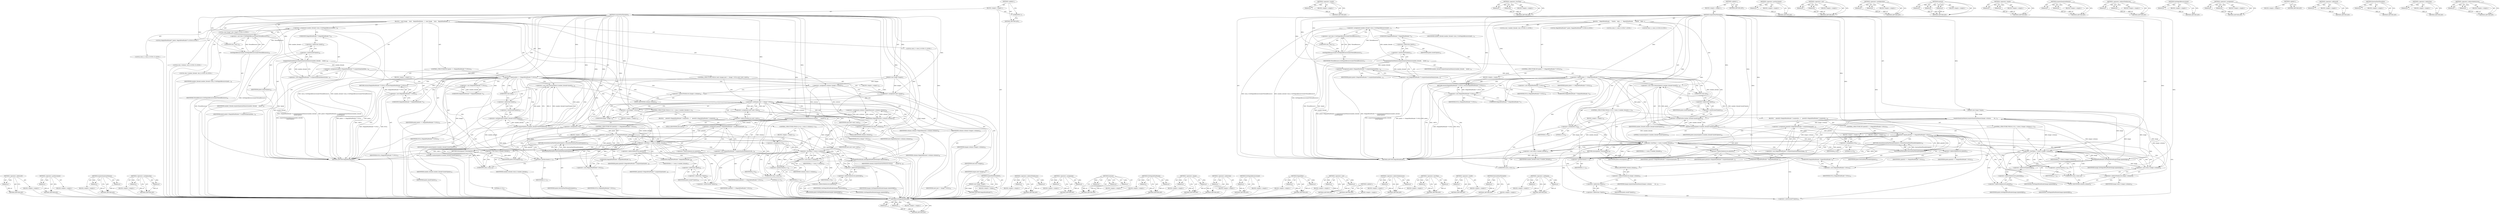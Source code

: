 digraph "&lt;operator&gt;.notEquals" {
vulnerable_207 [label=<(METHOD,GetMagickPixelPacket)>];
vulnerable_208 [label=<(PARAM,p1)>];
vulnerable_209 [label=<(PARAM,p2)>];
vulnerable_210 [label=<(BLOCK,&lt;empty&gt;,&lt;empty&gt;)>];
vulnerable_211 [label=<(METHOD_RETURN,ANY)>];
vulnerable_160 [label=<(METHOD,&lt;operator&gt;.sizeOf)>];
vulnerable_161 [label=<(PARAM,p1)>];
vulnerable_162 [label=<(BLOCK,&lt;empty&gt;,&lt;empty&gt;)>];
vulnerable_163 [label=<(METHOD_RETURN,ANY)>];
vulnerable_184 [label=<(METHOD,&lt;operator&gt;.lessThan)>];
vulnerable_185 [label=<(PARAM,p1)>];
vulnerable_186 [label=<(PARAM,p2)>];
vulnerable_187 [label=<(BLOCK,&lt;empty&gt;,&lt;empty&gt;)>];
vulnerable_188 [label=<(METHOD_RETURN,ANY)>];
vulnerable_6 [label=<(METHOD,&lt;global&gt;)<SUB>1</SUB>>];
vulnerable_7 [label=<(BLOCK,&lt;empty&gt;,&lt;empty&gt;)<SUB>1</SUB>>];
vulnerable_8 [label=<(METHOD,AcquirePixelThreadSet)<SUB>1</SUB>>];
vulnerable_9 [label=<(PARAM,const Image *image)<SUB>1</SUB>>];
vulnerable_10 [label=<(BLOCK,{
   MagickPixelPacket
     **pixels;
 
  regis...,{
   MagickPixelPacket
     **pixels;
 
  regis...)<SUB>2</SUB>>];
vulnerable_11 [label="<(LOCAL,MagickPixelPacket** pixels: MagickPixelPacket**)<SUB>4</SUB>>"];
vulnerable_12 [label="<(LOCAL,ssize_t i: ssize_t)<SUB>7</SUB>>"];
vulnerable_13 [label="<(LOCAL,ssize_t j: ssize_t)<SUB>8</SUB>>"];
vulnerable_14 [label="<(LOCAL,size_t number_threads: size_t)<SUB>11</SUB>>"];
vulnerable_15 [label=<(&lt;operator&gt;.assignment,number_threads=(size_t) GetMagickResourceLimit(...)<SUB>13</SUB>>];
vulnerable_16 [label=<(IDENTIFIER,number_threads,number_threads=(size_t) GetMagickResourceLimit(...)<SUB>13</SUB>>];
vulnerable_17 [label=<(&lt;operator&gt;.cast,(size_t) GetMagickResourceLimit(ThreadResource))<SUB>13</SUB>>];
vulnerable_18 [label=<(UNKNOWN,size_t,size_t)<SUB>13</SUB>>];
vulnerable_19 [label=<(GetMagickResourceLimit,GetMagickResourceLimit(ThreadResource))<SUB>13</SUB>>];
vulnerable_20 [label=<(IDENTIFIER,ThreadResource,GetMagickResourceLimit(ThreadResource))<SUB>13</SUB>>];
vulnerable_21 [label=<(&lt;operator&gt;.assignment,pixels=(MagickPixelPacket **) AcquireQuantumMem...)<SUB>14</SUB>>];
vulnerable_22 [label=<(IDENTIFIER,pixels,pixels=(MagickPixelPacket **) AcquireQuantumMem...)<SUB>14</SUB>>];
vulnerable_23 [label=<(&lt;operator&gt;.cast,(MagickPixelPacket **) AcquireQuantumMemory(num...)<SUB>14</SUB>>];
vulnerable_24 [label=<(UNKNOWN,MagickPixelPacket **,MagickPixelPacket **)<SUB>14</SUB>>];
vulnerable_25 [label=<(AcquireQuantumMemory,AcquireQuantumMemory(number_threads,
    sizeof...)<SUB>14</SUB>>];
vulnerable_26 [label=<(IDENTIFIER,number_threads,AcquireQuantumMemory(number_threads,
    sizeof...)<SUB>14</SUB>>];
vulnerable_27 [label=<(&lt;operator&gt;.sizeOf,sizeof(*pixels))<SUB>15</SUB>>];
vulnerable_28 [label=<(&lt;operator&gt;.indirection,*pixels)<SUB>15</SUB>>];
vulnerable_29 [label=<(IDENTIFIER,pixels,sizeof(*pixels))<SUB>15</SUB>>];
vulnerable_30 [label=<(CONTROL_STRUCTURE,IF,if (pixels == (MagickPixelPacket **) NULL))<SUB>16</SUB>>];
vulnerable_31 [label=<(&lt;operator&gt;.equals,pixels == (MagickPixelPacket **) NULL)<SUB>16</SUB>>];
vulnerable_32 [label=<(IDENTIFIER,pixels,pixels == (MagickPixelPacket **) NULL)<SUB>16</SUB>>];
vulnerable_33 [label=<(&lt;operator&gt;.cast,(MagickPixelPacket **) NULL)<SUB>16</SUB>>];
vulnerable_34 [label=<(UNKNOWN,MagickPixelPacket **,MagickPixelPacket **)<SUB>16</SUB>>];
vulnerable_35 [label=<(IDENTIFIER,NULL,(MagickPixelPacket **) NULL)<SUB>16</SUB>>];
vulnerable_36 [label=<(BLOCK,&lt;empty&gt;,&lt;empty&gt;)<SUB>17</SUB>>];
vulnerable_37 [label=<(RETURN,return((MagickPixelPacket **) NULL);,return((MagickPixelPacket **) NULL);)<SUB>17</SUB>>];
vulnerable_38 [label=<(&lt;operator&gt;.cast,(MagickPixelPacket **) NULL)<SUB>17</SUB>>];
vulnerable_39 [label=<(UNKNOWN,MagickPixelPacket **,MagickPixelPacket **)<SUB>17</SUB>>];
vulnerable_40 [label=<(IDENTIFIER,NULL,(MagickPixelPacket **) NULL)<SUB>17</SUB>>];
vulnerable_41 [label=<(&lt;operator&gt;.cast,(void) memset(pixels,0,number_threads*sizeof(*p...)<SUB>18</SUB>>];
vulnerable_42 [label=<(UNKNOWN,void,void)<SUB>18</SUB>>];
vulnerable_43 [label=<(memset,memset(pixels,0,number_threads*sizeof(*pixels)))<SUB>18</SUB>>];
vulnerable_44 [label=<(IDENTIFIER,pixels,memset(pixels,0,number_threads*sizeof(*pixels)))<SUB>18</SUB>>];
vulnerable_45 [label=<(LITERAL,0,memset(pixels,0,number_threads*sizeof(*pixels)))<SUB>18</SUB>>];
vulnerable_46 [label=<(&lt;operator&gt;.multiplication,number_threads*sizeof(*pixels))<SUB>18</SUB>>];
vulnerable_47 [label=<(IDENTIFIER,number_threads,number_threads*sizeof(*pixels))<SUB>18</SUB>>];
vulnerable_48 [label=<(&lt;operator&gt;.sizeOf,sizeof(*pixels))<SUB>18</SUB>>];
vulnerable_49 [label=<(&lt;operator&gt;.indirection,*pixels)<SUB>18</SUB>>];
vulnerable_50 [label=<(IDENTIFIER,pixels,sizeof(*pixels))<SUB>18</SUB>>];
vulnerable_51 [label=<(CONTROL_STRUCTURE,FOR,for (i=0;i &lt; (ssize_t) number_threads;i++))<SUB>19</SUB>>];
vulnerable_52 [label=<(BLOCK,&lt;empty&gt;,&lt;empty&gt;)<SUB>19</SUB>>];
vulnerable_53 [label=<(&lt;operator&gt;.assignment,i=0)<SUB>19</SUB>>];
vulnerable_54 [label=<(IDENTIFIER,i,i=0)<SUB>19</SUB>>];
vulnerable_55 [label=<(LITERAL,0,i=0)<SUB>19</SUB>>];
vulnerable_56 [label=<(&lt;operator&gt;.lessThan,i &lt; (ssize_t) number_threads)<SUB>19</SUB>>];
vulnerable_57 [label=<(IDENTIFIER,i,i &lt; (ssize_t) number_threads)<SUB>19</SUB>>];
vulnerable_58 [label=<(&lt;operator&gt;.cast,(ssize_t) number_threads)<SUB>19</SUB>>];
vulnerable_59 [label=<(UNKNOWN,ssize_t,ssize_t)<SUB>19</SUB>>];
vulnerable_60 [label=<(IDENTIFIER,number_threads,(ssize_t) number_threads)<SUB>19</SUB>>];
vulnerable_61 [label=<(&lt;operator&gt;.postIncrement,i++)<SUB>19</SUB>>];
vulnerable_62 [label=<(IDENTIFIER,i,i++)<SUB>19</SUB>>];
vulnerable_63 [label=<(BLOCK,{
    pixels[i]=(MagickPixelPacket *) AcquireQu...,{
    pixels[i]=(MagickPixelPacket *) AcquireQu...)<SUB>20</SUB>>];
vulnerable_64 [label=<(&lt;operator&gt;.assignment,pixels[i]=(MagickPixelPacket *) AcquireQuantumM...)<SUB>21</SUB>>];
vulnerable_65 [label=<(&lt;operator&gt;.indirectIndexAccess,pixels[i])<SUB>21</SUB>>];
vulnerable_66 [label=<(IDENTIFIER,pixels,pixels[i]=(MagickPixelPacket *) AcquireQuantumM...)<SUB>21</SUB>>];
vulnerable_67 [label=<(IDENTIFIER,i,pixels[i]=(MagickPixelPacket *) AcquireQuantumM...)<SUB>21</SUB>>];
vulnerable_68 [label=<(&lt;operator&gt;.cast,(MagickPixelPacket *) AcquireQuantumMemory(imag...)<SUB>21</SUB>>];
vulnerable_69 [label=<(UNKNOWN,MagickPixelPacket *,MagickPixelPacket *)<SUB>21</SUB>>];
vulnerable_70 [label=<(AcquireQuantumMemory,AcquireQuantumMemory(image-&gt;columns,
       siz...)<SUB>21</SUB>>];
vulnerable_71 [label=<(&lt;operator&gt;.indirectFieldAccess,image-&gt;columns)<SUB>21</SUB>>];
vulnerable_72 [label=<(IDENTIFIER,image,AcquireQuantumMemory(image-&gt;columns,
       siz...)<SUB>21</SUB>>];
vulnerable_73 [label=<(FIELD_IDENTIFIER,columns,columns)<SUB>21</SUB>>];
vulnerable_74 [label=<(&lt;operator&gt;.sizeOf,sizeof(**pixels))<SUB>22</SUB>>];
vulnerable_75 [label=<(&lt;operator&gt;.indirection,**pixels)<SUB>22</SUB>>];
vulnerable_76 [label=<(&lt;operator&gt;.indirection,*pixels)<SUB>22</SUB>>];
vulnerable_77 [label=<(IDENTIFIER,pixels,sizeof(**pixels))<SUB>22</SUB>>];
vulnerable_78 [label=<(CONTROL_STRUCTURE,IF,if (pixels[i] == (MagickPixelPacket *) NULL))<SUB>23</SUB>>];
vulnerable_79 [label=<(&lt;operator&gt;.equals,pixels[i] == (MagickPixelPacket *) NULL)<SUB>23</SUB>>];
vulnerable_80 [label=<(&lt;operator&gt;.indirectIndexAccess,pixels[i])<SUB>23</SUB>>];
vulnerable_81 [label=<(IDENTIFIER,pixels,pixels[i] == (MagickPixelPacket *) NULL)<SUB>23</SUB>>];
vulnerable_82 [label=<(IDENTIFIER,i,pixels[i] == (MagickPixelPacket *) NULL)<SUB>23</SUB>>];
vulnerable_83 [label=<(&lt;operator&gt;.cast,(MagickPixelPacket *) NULL)<SUB>23</SUB>>];
vulnerable_84 [label=<(UNKNOWN,MagickPixelPacket *,MagickPixelPacket *)<SUB>23</SUB>>];
vulnerable_85 [label=<(IDENTIFIER,NULL,(MagickPixelPacket *) NULL)<SUB>23</SUB>>];
vulnerable_86 [label=<(BLOCK,&lt;empty&gt;,&lt;empty&gt;)<SUB>24</SUB>>];
vulnerable_87 [label=<(RETURN,return(DestroyPixelThreadSet(pixels));,return(DestroyPixelThreadSet(pixels));)<SUB>24</SUB>>];
vulnerable_88 [label=<(DestroyPixelThreadSet,DestroyPixelThreadSet(pixels))<SUB>24</SUB>>];
vulnerable_89 [label=<(IDENTIFIER,pixels,DestroyPixelThreadSet(pixels))<SUB>24</SUB>>];
vulnerable_90 [label=<(CONTROL_STRUCTURE,FOR,for (j=0;j &lt; (ssize_t) image-&gt;columns;j++))<SUB>25</SUB>>];
vulnerable_91 [label=<(BLOCK,&lt;empty&gt;,&lt;empty&gt;)<SUB>25</SUB>>];
vulnerable_92 [label=<(&lt;operator&gt;.assignment,j=0)<SUB>25</SUB>>];
vulnerable_93 [label=<(IDENTIFIER,j,j=0)<SUB>25</SUB>>];
vulnerable_94 [label=<(LITERAL,0,j=0)<SUB>25</SUB>>];
vulnerable_95 [label=<(&lt;operator&gt;.lessThan,j &lt; (ssize_t) image-&gt;columns)<SUB>25</SUB>>];
vulnerable_96 [label=<(IDENTIFIER,j,j &lt; (ssize_t) image-&gt;columns)<SUB>25</SUB>>];
vulnerable_97 [label=<(&lt;operator&gt;.cast,(ssize_t) image-&gt;columns)<SUB>25</SUB>>];
vulnerable_98 [label=<(UNKNOWN,ssize_t,ssize_t)<SUB>25</SUB>>];
vulnerable_99 [label=<(&lt;operator&gt;.indirectFieldAccess,image-&gt;columns)<SUB>25</SUB>>];
vulnerable_100 [label=<(IDENTIFIER,image,(ssize_t) image-&gt;columns)<SUB>25</SUB>>];
vulnerable_101 [label=<(FIELD_IDENTIFIER,columns,columns)<SUB>25</SUB>>];
vulnerable_102 [label=<(&lt;operator&gt;.postIncrement,j++)<SUB>25</SUB>>];
vulnerable_103 [label=<(IDENTIFIER,j,j++)<SUB>25</SUB>>];
vulnerable_104 [label=<(GetMagickPixelPacket,GetMagickPixelPacket(image,&amp;pixels[i][j]))<SUB>26</SUB>>];
vulnerable_105 [label=<(IDENTIFIER,image,GetMagickPixelPacket(image,&amp;pixels[i][j]))<SUB>26</SUB>>];
vulnerable_106 [label=<(&lt;operator&gt;.addressOf,&amp;pixels[i][j])<SUB>26</SUB>>];
vulnerable_107 [label=<(&lt;operator&gt;.indirectIndexAccess,pixels[i][j])<SUB>26</SUB>>];
vulnerable_108 [label=<(&lt;operator&gt;.indirectIndexAccess,pixels[i])<SUB>26</SUB>>];
vulnerable_109 [label=<(IDENTIFIER,pixels,GetMagickPixelPacket(image,&amp;pixels[i][j]))<SUB>26</SUB>>];
vulnerable_110 [label=<(IDENTIFIER,i,GetMagickPixelPacket(image,&amp;pixels[i][j]))<SUB>26</SUB>>];
vulnerable_111 [label=<(IDENTIFIER,j,GetMagickPixelPacket(image,&amp;pixels[i][j]))<SUB>26</SUB>>];
vulnerable_112 [label=<(RETURN,return(pixels);,return(pixels);)<SUB>28</SUB>>];
vulnerable_113 [label=<(IDENTIFIER,pixels,return(pixels);)<SUB>28</SUB>>];
vulnerable_114 [label=<(METHOD_RETURN,MagickPixelPacket)<SUB>1</SUB>>];
vulnerable_116 [label=<(METHOD_RETURN,ANY)<SUB>1</SUB>>];
vulnerable_189 [label=<(METHOD,&lt;operator&gt;.postIncrement)>];
vulnerable_190 [label=<(PARAM,p1)>];
vulnerable_191 [label=<(BLOCK,&lt;empty&gt;,&lt;empty&gt;)>];
vulnerable_192 [label=<(METHOD_RETURN,ANY)>];
vulnerable_146 [label=<(METHOD,&lt;operator&gt;.cast)>];
vulnerable_147 [label=<(PARAM,p1)>];
vulnerable_148 [label=<(PARAM,p2)>];
vulnerable_149 [label=<(BLOCK,&lt;empty&gt;,&lt;empty&gt;)>];
vulnerable_150 [label=<(METHOD_RETURN,ANY)>];
vulnerable_179 [label=<(METHOD,&lt;operator&gt;.multiplication)>];
vulnerable_180 [label=<(PARAM,p1)>];
vulnerable_181 [label=<(PARAM,p2)>];
vulnerable_182 [label=<(BLOCK,&lt;empty&gt;,&lt;empty&gt;)>];
vulnerable_183 [label=<(METHOD_RETURN,ANY)>];
vulnerable_173 [label=<(METHOD,memset)>];
vulnerable_174 [label=<(PARAM,p1)>];
vulnerable_175 [label=<(PARAM,p2)>];
vulnerable_176 [label=<(PARAM,p3)>];
vulnerable_177 [label=<(BLOCK,&lt;empty&gt;,&lt;empty&gt;)>];
vulnerable_178 [label=<(METHOD_RETURN,ANY)>];
vulnerable_168 [label=<(METHOD,&lt;operator&gt;.equals)>];
vulnerable_169 [label=<(PARAM,p1)>];
vulnerable_170 [label=<(PARAM,p2)>];
vulnerable_171 [label=<(BLOCK,&lt;empty&gt;,&lt;empty&gt;)>];
vulnerable_172 [label=<(METHOD_RETURN,ANY)>];
vulnerable_155 [label=<(METHOD,AcquireQuantumMemory)>];
vulnerable_156 [label=<(PARAM,p1)>];
vulnerable_157 [label=<(PARAM,p2)>];
vulnerable_158 [label=<(BLOCK,&lt;empty&gt;,&lt;empty&gt;)>];
vulnerable_159 [label=<(METHOD_RETURN,ANY)>];
vulnerable_198 [label=<(METHOD,&lt;operator&gt;.indirectFieldAccess)>];
vulnerable_199 [label=<(PARAM,p1)>];
vulnerable_200 [label=<(PARAM,p2)>];
vulnerable_201 [label=<(BLOCK,&lt;empty&gt;,&lt;empty&gt;)>];
vulnerable_202 [label=<(METHOD_RETURN,ANY)>];
vulnerable_151 [label=<(METHOD,GetMagickResourceLimit)>];
vulnerable_152 [label=<(PARAM,p1)>];
vulnerable_153 [label=<(BLOCK,&lt;empty&gt;,&lt;empty&gt;)>];
vulnerable_154 [label=<(METHOD_RETURN,ANY)>];
vulnerable_141 [label=<(METHOD,&lt;operator&gt;.assignment)>];
vulnerable_142 [label=<(PARAM,p1)>];
vulnerable_143 [label=<(PARAM,p2)>];
vulnerable_144 [label=<(BLOCK,&lt;empty&gt;,&lt;empty&gt;)>];
vulnerable_145 [label=<(METHOD_RETURN,ANY)>];
vulnerable_135 [label=<(METHOD,&lt;global&gt;)<SUB>1</SUB>>];
vulnerable_136 [label=<(BLOCK,&lt;empty&gt;,&lt;empty&gt;)>];
vulnerable_137 [label=<(METHOD_RETURN,ANY)>];
vulnerable_212 [label=<(METHOD,&lt;operator&gt;.addressOf)>];
vulnerable_213 [label=<(PARAM,p1)>];
vulnerable_214 [label=<(BLOCK,&lt;empty&gt;,&lt;empty&gt;)>];
vulnerable_215 [label=<(METHOD_RETURN,ANY)>];
vulnerable_203 [label=<(METHOD,DestroyPixelThreadSet)>];
vulnerable_204 [label=<(PARAM,p1)>];
vulnerable_205 [label=<(BLOCK,&lt;empty&gt;,&lt;empty&gt;)>];
vulnerable_206 [label=<(METHOD_RETURN,ANY)>];
vulnerable_164 [label=<(METHOD,&lt;operator&gt;.indirection)>];
vulnerable_165 [label=<(PARAM,p1)>];
vulnerable_166 [label=<(BLOCK,&lt;empty&gt;,&lt;empty&gt;)>];
vulnerable_167 [label=<(METHOD_RETURN,ANY)>];
vulnerable_193 [label=<(METHOD,&lt;operator&gt;.indirectIndexAccess)>];
vulnerable_194 [label=<(PARAM,p1)>];
vulnerable_195 [label=<(PARAM,p2)>];
vulnerable_196 [label=<(BLOCK,&lt;empty&gt;,&lt;empty&gt;)>];
vulnerable_197 [label=<(METHOD_RETURN,ANY)>];
fixed_253 [label=<(METHOD,&lt;operator&gt;.addressOf)>];
fixed_254 [label=<(PARAM,p1)>];
fixed_255 [label=<(BLOCK,&lt;empty&gt;,&lt;empty&gt;)>];
fixed_256 [label=<(METHOD_RETURN,ANY)>];
fixed_235 [label=<(METHOD,&lt;operator&gt;.postIncrement)>];
fixed_236 [label=<(PARAM,p1)>];
fixed_237 [label=<(BLOCK,&lt;empty&gt;,&lt;empty&gt;)>];
fixed_238 [label=<(METHOD_RETURN,ANY)>];
fixed_186 [label=<(METHOD,AcquireQuantumMemory)>];
fixed_187 [label=<(PARAM,p1)>];
fixed_188 [label=<(PARAM,p2)>];
fixed_189 [label=<(BLOCK,&lt;empty&gt;,&lt;empty&gt;)>];
fixed_190 [label=<(METHOD_RETURN,ANY)>];
fixed_210 [label=<(METHOD,&lt;operator&gt;.multiplication)>];
fixed_211 [label=<(PARAM,p1)>];
fixed_212 [label=<(PARAM,p2)>];
fixed_213 [label=<(BLOCK,&lt;empty&gt;,&lt;empty&gt;)>];
fixed_214 [label=<(METHOD_RETURN,ANY)>];
fixed_6 [label=<(METHOD,&lt;global&gt;)<SUB>1</SUB>>];
fixed_7 [label=<(BLOCK,&lt;empty&gt;,&lt;empty&gt;)<SUB>1</SUB>>];
fixed_8 [label=<(METHOD,AcquirePixelThreadSet)<SUB>1</SUB>>];
fixed_9 [label=<(PARAM,const Image *image)<SUB>1</SUB>>];
fixed_10 [label=<(BLOCK,&lt;empty&gt;,&lt;empty&gt;)>];
fixed_11 [label=<(METHOD_RETURN,MagickPixelPacket**)<SUB>1</SUB>>];
fixed_13 [label=<(UNKNOWN,),))<SUB>1</SUB>>];
fixed_14 [label=<(METHOD,AcquirePixelThreadSet)<SUB>2</SUB>>];
fixed_15 [label=<(PARAM,const Image *images)<SUB>2</SUB>>];
fixed_16 [label=<(BLOCK,{
  const Image
    *next;

   MagickPixelPacke...,{
  const Image
    *next;

   MagickPixelPacke...)<SUB>3</SUB>>];
fixed_17 [label="<(LOCAL,const Image* next: Image*)<SUB>5</SUB>>"];
fixed_18 [label="<(LOCAL,MagickPixelPacket** pixels: MagickPixelPacket**)<SUB>8</SUB>>"];
fixed_19 [label="<(LOCAL,ssize_t i: ssize_t)<SUB>11</SUB>>"];
fixed_20 [label="<(LOCAL,ssize_t j: ssize_t)<SUB>12</SUB>>"];
fixed_21 [label="<(LOCAL,size_t columns: size_t)<SUB>15</SUB>>"];
fixed_22 [label="<(LOCAL,size_t number_threads: size_t)<SUB>16</SUB>>"];
fixed_23 [label=<(&lt;operator&gt;.assignment,number_threads=(size_t) GetMagickResourceLimit(...)<SUB>18</SUB>>];
fixed_24 [label=<(IDENTIFIER,number_threads,number_threads=(size_t) GetMagickResourceLimit(...)<SUB>18</SUB>>];
fixed_25 [label=<(&lt;operator&gt;.cast,(size_t) GetMagickResourceLimit(ThreadResource))<SUB>18</SUB>>];
fixed_26 [label=<(UNKNOWN,size_t,size_t)<SUB>18</SUB>>];
fixed_27 [label=<(GetMagickResourceLimit,GetMagickResourceLimit(ThreadResource))<SUB>18</SUB>>];
fixed_28 [label=<(IDENTIFIER,ThreadResource,GetMagickResourceLimit(ThreadResource))<SUB>18</SUB>>];
fixed_29 [label=<(&lt;operator&gt;.assignment,pixels=(MagickPixelPacket **) AcquireQuantumMem...)<SUB>19</SUB>>];
fixed_30 [label=<(IDENTIFIER,pixels,pixels=(MagickPixelPacket **) AcquireQuantumMem...)<SUB>19</SUB>>];
fixed_31 [label=<(&lt;operator&gt;.cast,(MagickPixelPacket **) AcquireQuantumMemory(num...)<SUB>19</SUB>>];
fixed_32 [label=<(UNKNOWN,MagickPixelPacket **,MagickPixelPacket **)<SUB>19</SUB>>];
fixed_33 [label=<(AcquireQuantumMemory,AcquireQuantumMemory(number_threads,
    sizeof...)<SUB>19</SUB>>];
fixed_34 [label=<(IDENTIFIER,number_threads,AcquireQuantumMemory(number_threads,
    sizeof...)<SUB>19</SUB>>];
fixed_35 [label=<(&lt;operator&gt;.sizeOf,sizeof(*pixels))<SUB>20</SUB>>];
fixed_36 [label=<(&lt;operator&gt;.indirection,*pixels)<SUB>20</SUB>>];
fixed_37 [label=<(IDENTIFIER,pixels,sizeof(*pixels))<SUB>20</SUB>>];
fixed_38 [label=<(CONTROL_STRUCTURE,IF,if (pixels == (MagickPixelPacket **) NULL))<SUB>21</SUB>>];
fixed_39 [label=<(&lt;operator&gt;.equals,pixels == (MagickPixelPacket **) NULL)<SUB>21</SUB>>];
fixed_40 [label=<(IDENTIFIER,pixels,pixels == (MagickPixelPacket **) NULL)<SUB>21</SUB>>];
fixed_41 [label=<(&lt;operator&gt;.cast,(MagickPixelPacket **) NULL)<SUB>21</SUB>>];
fixed_42 [label=<(UNKNOWN,MagickPixelPacket **,MagickPixelPacket **)<SUB>21</SUB>>];
fixed_43 [label=<(IDENTIFIER,NULL,(MagickPixelPacket **) NULL)<SUB>21</SUB>>];
fixed_44 [label=<(BLOCK,&lt;empty&gt;,&lt;empty&gt;)<SUB>22</SUB>>];
fixed_45 [label=<(RETURN,return((MagickPixelPacket **) NULL);,return((MagickPixelPacket **) NULL);)<SUB>22</SUB>>];
fixed_46 [label=<(&lt;operator&gt;.cast,(MagickPixelPacket **) NULL)<SUB>22</SUB>>];
fixed_47 [label=<(UNKNOWN,MagickPixelPacket **,MagickPixelPacket **)<SUB>22</SUB>>];
fixed_48 [label=<(IDENTIFIER,NULL,(MagickPixelPacket **) NULL)<SUB>22</SUB>>];
fixed_49 [label=<(&lt;operator&gt;.cast,(void) memset(pixels,0,number_threads*sizeof(*p...)<SUB>23</SUB>>];
fixed_50 [label=<(UNKNOWN,void,void)<SUB>23</SUB>>];
fixed_51 [label=<(memset,memset(pixels,0,number_threads*sizeof(*pixels)))<SUB>23</SUB>>];
fixed_52 [label=<(IDENTIFIER,pixels,memset(pixels,0,number_threads*sizeof(*pixels)))<SUB>23</SUB>>];
fixed_53 [label=<(LITERAL,0,memset(pixels,0,number_threads*sizeof(*pixels)))<SUB>23</SUB>>];
fixed_54 [label=<(&lt;operator&gt;.multiplication,number_threads*sizeof(*pixels))<SUB>23</SUB>>];
fixed_55 [label=<(IDENTIFIER,number_threads,number_threads*sizeof(*pixels))<SUB>23</SUB>>];
fixed_56 [label=<(&lt;operator&gt;.sizeOf,sizeof(*pixels))<SUB>23</SUB>>];
fixed_57 [label=<(&lt;operator&gt;.indirection,*pixels)<SUB>23</SUB>>];
fixed_58 [label=<(IDENTIFIER,pixels,sizeof(*pixels))<SUB>23</SUB>>];
fixed_59 [label=<(&lt;operator&gt;.assignment,columns=images-&gt;columns)<SUB>24</SUB>>];
fixed_60 [label=<(IDENTIFIER,columns,columns=images-&gt;columns)<SUB>24</SUB>>];
fixed_61 [label=<(&lt;operator&gt;.indirectFieldAccess,images-&gt;columns)<SUB>24</SUB>>];
fixed_62 [label=<(IDENTIFIER,images,columns=images-&gt;columns)<SUB>24</SUB>>];
fixed_63 [label=<(FIELD_IDENTIFIER,columns,columns)<SUB>24</SUB>>];
fixed_64 [label=<(CONTROL_STRUCTURE,FOR,for (next=images;next != (Image *) NULL;next=next-&gt;next))<SUB>25</SUB>>];
fixed_65 [label=<(BLOCK,&lt;empty&gt;,&lt;empty&gt;)<SUB>25</SUB>>];
fixed_66 [label=<(&lt;operator&gt;.assignment,next=images)<SUB>25</SUB>>];
fixed_67 [label=<(IDENTIFIER,next,next=images)<SUB>25</SUB>>];
fixed_68 [label=<(IDENTIFIER,images,next=images)<SUB>25</SUB>>];
fixed_69 [label=<(&lt;operator&gt;.notEquals,next != (Image *) NULL)<SUB>25</SUB>>];
fixed_70 [label=<(IDENTIFIER,next,next != (Image *) NULL)<SUB>25</SUB>>];
fixed_71 [label=<(&lt;operator&gt;.cast,(Image *) NULL)<SUB>25</SUB>>];
fixed_72 [label=<(UNKNOWN,Image *,Image *)<SUB>25</SUB>>];
fixed_73 [label=<(IDENTIFIER,NULL,(Image *) NULL)<SUB>25</SUB>>];
fixed_74 [label=<(&lt;operator&gt;.assignment,next=next-&gt;next)<SUB>25</SUB>>];
fixed_75 [label=<(IDENTIFIER,next,next=next-&gt;next)<SUB>25</SUB>>];
fixed_76 [label=<(&lt;operator&gt;.indirectFieldAccess,next-&gt;next)<SUB>25</SUB>>];
fixed_77 [label=<(IDENTIFIER,next,next=next-&gt;next)<SUB>25</SUB>>];
fixed_78 [label=<(FIELD_IDENTIFIER,next,next)<SUB>25</SUB>>];
fixed_79 [label=<(&lt;operator&gt;.assignment,columns=MagickMax(next-&gt;columns,columns))<SUB>26</SUB>>];
fixed_80 [label=<(IDENTIFIER,columns,columns=MagickMax(next-&gt;columns,columns))<SUB>26</SUB>>];
fixed_81 [label=<(MagickMax,MagickMax(next-&gt;columns,columns))<SUB>26</SUB>>];
fixed_82 [label=<(&lt;operator&gt;.indirectFieldAccess,next-&gt;columns)<SUB>26</SUB>>];
fixed_83 [label=<(IDENTIFIER,next,MagickMax(next-&gt;columns,columns))<SUB>26</SUB>>];
fixed_84 [label=<(FIELD_IDENTIFIER,columns,columns)<SUB>26</SUB>>];
fixed_85 [label=<(IDENTIFIER,columns,MagickMax(next-&gt;columns,columns))<SUB>26</SUB>>];
fixed_86 [label=<(CONTROL_STRUCTURE,FOR,for (i=0;i &lt; (ssize_t) number_threads;i++))<SUB>27</SUB>>];
fixed_87 [label=<(BLOCK,&lt;empty&gt;,&lt;empty&gt;)<SUB>27</SUB>>];
fixed_88 [label=<(&lt;operator&gt;.assignment,i=0)<SUB>27</SUB>>];
fixed_89 [label=<(IDENTIFIER,i,i=0)<SUB>27</SUB>>];
fixed_90 [label=<(LITERAL,0,i=0)<SUB>27</SUB>>];
fixed_91 [label=<(&lt;operator&gt;.lessThan,i &lt; (ssize_t) number_threads)<SUB>27</SUB>>];
fixed_92 [label=<(IDENTIFIER,i,i &lt; (ssize_t) number_threads)<SUB>27</SUB>>];
fixed_93 [label=<(&lt;operator&gt;.cast,(ssize_t) number_threads)<SUB>27</SUB>>];
fixed_94 [label=<(UNKNOWN,ssize_t,ssize_t)<SUB>27</SUB>>];
fixed_95 [label=<(IDENTIFIER,number_threads,(ssize_t) number_threads)<SUB>27</SUB>>];
fixed_96 [label=<(&lt;operator&gt;.postIncrement,i++)<SUB>27</SUB>>];
fixed_97 [label=<(IDENTIFIER,i,i++)<SUB>27</SUB>>];
fixed_98 [label=<(BLOCK,{
    pixels[i]=(MagickPixelPacket *) AcquireQu...,{
    pixels[i]=(MagickPixelPacket *) AcquireQu...)<SUB>28</SUB>>];
fixed_99 [label=<(&lt;operator&gt;.assignment,pixels[i]=(MagickPixelPacket *) AcquireQuantumM...)<SUB>29</SUB>>];
fixed_100 [label=<(&lt;operator&gt;.indirectIndexAccess,pixels[i])<SUB>29</SUB>>];
fixed_101 [label=<(IDENTIFIER,pixels,pixels[i]=(MagickPixelPacket *) AcquireQuantumM...)<SUB>29</SUB>>];
fixed_102 [label=<(IDENTIFIER,i,pixels[i]=(MagickPixelPacket *) AcquireQuantumM...)<SUB>29</SUB>>];
fixed_103 [label=<(&lt;operator&gt;.cast,(MagickPixelPacket *) AcquireQuantumMemory(colu...)<SUB>29</SUB>>];
fixed_104 [label=<(UNKNOWN,MagickPixelPacket *,MagickPixelPacket *)<SUB>29</SUB>>];
fixed_105 [label=<(AcquireQuantumMemory,AcquireQuantumMemory(columns,
       sizeof(**p...)<SUB>29</SUB>>];
fixed_106 [label=<(IDENTIFIER,columns,AcquireQuantumMemory(columns,
       sizeof(**p...)<SUB>29</SUB>>];
fixed_107 [label=<(&lt;operator&gt;.sizeOf,sizeof(**pixels))<SUB>30</SUB>>];
fixed_108 [label=<(&lt;operator&gt;.indirection,**pixels)<SUB>30</SUB>>];
fixed_109 [label=<(&lt;operator&gt;.indirection,*pixels)<SUB>30</SUB>>];
fixed_110 [label=<(IDENTIFIER,pixels,sizeof(**pixels))<SUB>30</SUB>>];
fixed_111 [label=<(CONTROL_STRUCTURE,IF,if (pixels[i] == (MagickPixelPacket *) NULL))<SUB>31</SUB>>];
fixed_112 [label=<(&lt;operator&gt;.equals,pixels[i] == (MagickPixelPacket *) NULL)<SUB>31</SUB>>];
fixed_113 [label=<(&lt;operator&gt;.indirectIndexAccess,pixels[i])<SUB>31</SUB>>];
fixed_114 [label=<(IDENTIFIER,pixels,pixels[i] == (MagickPixelPacket *) NULL)<SUB>31</SUB>>];
fixed_115 [label=<(IDENTIFIER,i,pixels[i] == (MagickPixelPacket *) NULL)<SUB>31</SUB>>];
fixed_116 [label=<(&lt;operator&gt;.cast,(MagickPixelPacket *) NULL)<SUB>31</SUB>>];
fixed_117 [label=<(UNKNOWN,MagickPixelPacket *,MagickPixelPacket *)<SUB>31</SUB>>];
fixed_118 [label=<(IDENTIFIER,NULL,(MagickPixelPacket *) NULL)<SUB>31</SUB>>];
fixed_119 [label=<(BLOCK,&lt;empty&gt;,&lt;empty&gt;)<SUB>32</SUB>>];
fixed_120 [label=<(RETURN,return(DestroyPixelThreadSet(pixels));,return(DestroyPixelThreadSet(pixels));)<SUB>32</SUB>>];
fixed_121 [label=<(DestroyPixelThreadSet,DestroyPixelThreadSet(pixels))<SUB>32</SUB>>];
fixed_122 [label=<(IDENTIFIER,pixels,DestroyPixelThreadSet(pixels))<SUB>32</SUB>>];
fixed_123 [label=<(CONTROL_STRUCTURE,FOR,for (j=0;j &lt; (ssize_t) columns;j++))<SUB>33</SUB>>];
fixed_124 [label=<(BLOCK,&lt;empty&gt;,&lt;empty&gt;)<SUB>33</SUB>>];
fixed_125 [label=<(&lt;operator&gt;.assignment,j=0)<SUB>33</SUB>>];
fixed_126 [label=<(IDENTIFIER,j,j=0)<SUB>33</SUB>>];
fixed_127 [label=<(LITERAL,0,j=0)<SUB>33</SUB>>];
fixed_128 [label=<(&lt;operator&gt;.lessThan,j &lt; (ssize_t) columns)<SUB>33</SUB>>];
fixed_129 [label=<(IDENTIFIER,j,j &lt; (ssize_t) columns)<SUB>33</SUB>>];
fixed_130 [label=<(&lt;operator&gt;.cast,(ssize_t) columns)<SUB>33</SUB>>];
fixed_131 [label=<(UNKNOWN,ssize_t,ssize_t)<SUB>33</SUB>>];
fixed_132 [label=<(IDENTIFIER,columns,(ssize_t) columns)<SUB>33</SUB>>];
fixed_133 [label=<(&lt;operator&gt;.postIncrement,j++)<SUB>33</SUB>>];
fixed_134 [label=<(IDENTIFIER,j,j++)<SUB>33</SUB>>];
fixed_135 [label=<(GetMagickPixelPacket,GetMagickPixelPacket(images,&amp;pixels[i][j]))<SUB>34</SUB>>];
fixed_136 [label=<(IDENTIFIER,images,GetMagickPixelPacket(images,&amp;pixels[i][j]))<SUB>34</SUB>>];
fixed_137 [label=<(&lt;operator&gt;.addressOf,&amp;pixels[i][j])<SUB>34</SUB>>];
fixed_138 [label=<(&lt;operator&gt;.indirectIndexAccess,pixels[i][j])<SUB>34</SUB>>];
fixed_139 [label=<(&lt;operator&gt;.indirectIndexAccess,pixels[i])<SUB>34</SUB>>];
fixed_140 [label=<(IDENTIFIER,pixels,GetMagickPixelPacket(images,&amp;pixels[i][j]))<SUB>34</SUB>>];
fixed_141 [label=<(IDENTIFIER,i,GetMagickPixelPacket(images,&amp;pixels[i][j]))<SUB>34</SUB>>];
fixed_142 [label=<(IDENTIFIER,j,GetMagickPixelPacket(images,&amp;pixels[i][j]))<SUB>34</SUB>>];
fixed_143 [label=<(RETURN,return(pixels);,return(pixels);)<SUB>36</SUB>>];
fixed_144 [label=<(IDENTIFIER,pixels,return(pixels);)<SUB>36</SUB>>];
fixed_145 [label=<(METHOD_RETURN,MagickPixelPacket)<SUB>2</SUB>>];
fixed_147 [label=<(METHOD_RETURN,ANY)<SUB>1</SUB>>];
fixed_215 [label=<(METHOD,&lt;operator&gt;.indirectFieldAccess)>];
fixed_216 [label=<(PARAM,p1)>];
fixed_217 [label=<(PARAM,p2)>];
fixed_218 [label=<(BLOCK,&lt;empty&gt;,&lt;empty&gt;)>];
fixed_219 [label=<(METHOD_RETURN,ANY)>];
fixed_172 [label=<(METHOD,&lt;operator&gt;.assignment)>];
fixed_173 [label=<(PARAM,p1)>];
fixed_174 [label=<(PARAM,p2)>];
fixed_175 [label=<(BLOCK,&lt;empty&gt;,&lt;empty&gt;)>];
fixed_176 [label=<(METHOD_RETURN,ANY)>];
fixed_204 [label=<(METHOD,memset)>];
fixed_205 [label=<(PARAM,p1)>];
fixed_206 [label=<(PARAM,p2)>];
fixed_207 [label=<(PARAM,p3)>];
fixed_208 [label=<(BLOCK,&lt;empty&gt;,&lt;empty&gt;)>];
fixed_209 [label=<(METHOD_RETURN,ANY)>];
fixed_248 [label=<(METHOD,GetMagickPixelPacket)>];
fixed_249 [label=<(PARAM,p1)>];
fixed_250 [label=<(PARAM,p2)>];
fixed_251 [label=<(BLOCK,&lt;empty&gt;,&lt;empty&gt;)>];
fixed_252 [label=<(METHOD_RETURN,ANY)>];
fixed_199 [label=<(METHOD,&lt;operator&gt;.equals)>];
fixed_200 [label=<(PARAM,p1)>];
fixed_201 [label=<(PARAM,p2)>];
fixed_202 [label=<(BLOCK,&lt;empty&gt;,&lt;empty&gt;)>];
fixed_203 [label=<(METHOD_RETURN,ANY)>];
fixed_195 [label=<(METHOD,&lt;operator&gt;.indirection)>];
fixed_196 [label=<(PARAM,p1)>];
fixed_197 [label=<(BLOCK,&lt;empty&gt;,&lt;empty&gt;)>];
fixed_198 [label=<(METHOD_RETURN,ANY)>];
fixed_182 [label=<(METHOD,GetMagickResourceLimit)>];
fixed_183 [label=<(PARAM,p1)>];
fixed_184 [label=<(BLOCK,&lt;empty&gt;,&lt;empty&gt;)>];
fixed_185 [label=<(METHOD_RETURN,ANY)>];
fixed_225 [label=<(METHOD,MagickMax)>];
fixed_226 [label=<(PARAM,p1)>];
fixed_227 [label=<(PARAM,p2)>];
fixed_228 [label=<(BLOCK,&lt;empty&gt;,&lt;empty&gt;)>];
fixed_229 [label=<(METHOD_RETURN,ANY)>];
fixed_177 [label=<(METHOD,&lt;operator&gt;.cast)>];
fixed_178 [label=<(PARAM,p1)>];
fixed_179 [label=<(PARAM,p2)>];
fixed_180 [label=<(BLOCK,&lt;empty&gt;,&lt;empty&gt;)>];
fixed_181 [label=<(METHOD_RETURN,ANY)>];
fixed_166 [label=<(METHOD,&lt;global&gt;)<SUB>1</SUB>>];
fixed_167 [label=<(BLOCK,&lt;empty&gt;,&lt;empty&gt;)>];
fixed_168 [label=<(METHOD_RETURN,ANY)>];
fixed_239 [label=<(METHOD,&lt;operator&gt;.indirectIndexAccess)>];
fixed_240 [label=<(PARAM,p1)>];
fixed_241 [label=<(PARAM,p2)>];
fixed_242 [label=<(BLOCK,&lt;empty&gt;,&lt;empty&gt;)>];
fixed_243 [label=<(METHOD_RETURN,ANY)>];
fixed_230 [label=<(METHOD,&lt;operator&gt;.lessThan)>];
fixed_231 [label=<(PARAM,p1)>];
fixed_232 [label=<(PARAM,p2)>];
fixed_233 [label=<(BLOCK,&lt;empty&gt;,&lt;empty&gt;)>];
fixed_234 [label=<(METHOD_RETURN,ANY)>];
fixed_191 [label=<(METHOD,&lt;operator&gt;.sizeOf)>];
fixed_192 [label=<(PARAM,p1)>];
fixed_193 [label=<(BLOCK,&lt;empty&gt;,&lt;empty&gt;)>];
fixed_194 [label=<(METHOD_RETURN,ANY)>];
fixed_244 [label=<(METHOD,DestroyPixelThreadSet)>];
fixed_245 [label=<(PARAM,p1)>];
fixed_246 [label=<(BLOCK,&lt;empty&gt;,&lt;empty&gt;)>];
fixed_247 [label=<(METHOD_RETURN,ANY)>];
fixed_220 [label=<(METHOD,&lt;operator&gt;.notEquals)>];
fixed_221 [label=<(PARAM,p1)>];
fixed_222 [label=<(PARAM,p2)>];
fixed_223 [label=<(BLOCK,&lt;empty&gt;,&lt;empty&gt;)>];
fixed_224 [label=<(METHOD_RETURN,ANY)>];
vulnerable_207 -> vulnerable_208  [key=0, label="AST: "];
vulnerable_207 -> vulnerable_208  [key=1, label="DDG: "];
vulnerable_207 -> vulnerable_210  [key=0, label="AST: "];
vulnerable_207 -> vulnerable_209  [key=0, label="AST: "];
vulnerable_207 -> vulnerable_209  [key=1, label="DDG: "];
vulnerable_207 -> vulnerable_211  [key=0, label="AST: "];
vulnerable_207 -> vulnerable_211  [key=1, label="CFG: "];
vulnerable_208 -> vulnerable_211  [key=0, label="DDG: p1"];
vulnerable_209 -> vulnerable_211  [key=0, label="DDG: p2"];
vulnerable_160 -> vulnerable_161  [key=0, label="AST: "];
vulnerable_160 -> vulnerable_161  [key=1, label="DDG: "];
vulnerable_160 -> vulnerable_162  [key=0, label="AST: "];
vulnerable_160 -> vulnerable_163  [key=0, label="AST: "];
vulnerable_160 -> vulnerable_163  [key=1, label="CFG: "];
vulnerable_161 -> vulnerable_163  [key=0, label="DDG: p1"];
vulnerable_184 -> vulnerable_185  [key=0, label="AST: "];
vulnerable_184 -> vulnerable_185  [key=1, label="DDG: "];
vulnerable_184 -> vulnerable_187  [key=0, label="AST: "];
vulnerable_184 -> vulnerable_186  [key=0, label="AST: "];
vulnerable_184 -> vulnerable_186  [key=1, label="DDG: "];
vulnerable_184 -> vulnerable_188  [key=0, label="AST: "];
vulnerable_184 -> vulnerable_188  [key=1, label="CFG: "];
vulnerable_185 -> vulnerable_188  [key=0, label="DDG: p1"];
vulnerable_186 -> vulnerable_188  [key=0, label="DDG: p2"];
vulnerable_6 -> vulnerable_7  [key=0, label="AST: "];
vulnerable_6 -> vulnerable_116  [key=0, label="AST: "];
vulnerable_6 -> vulnerable_116  [key=1, label="CFG: "];
vulnerable_7 -> vulnerable_8  [key=0, label="AST: "];
vulnerable_8 -> vulnerable_9  [key=0, label="AST: "];
vulnerable_8 -> vulnerable_9  [key=1, label="DDG: "];
vulnerable_8 -> vulnerable_10  [key=0, label="AST: "];
vulnerable_8 -> vulnerable_114  [key=0, label="AST: "];
vulnerable_8 -> vulnerable_18  [key=0, label="CFG: "];
vulnerable_8 -> vulnerable_113  [key=0, label="DDG: "];
vulnerable_8 -> vulnerable_31  [key=0, label="DDG: "];
vulnerable_8 -> vulnerable_43  [key=0, label="DDG: "];
vulnerable_8 -> vulnerable_53  [key=0, label="DDG: "];
vulnerable_8 -> vulnerable_56  [key=0, label="DDG: "];
vulnerable_8 -> vulnerable_61  [key=0, label="DDG: "];
vulnerable_8 -> vulnerable_19  [key=0, label="DDG: "];
vulnerable_8 -> vulnerable_25  [key=0, label="DDG: "];
vulnerable_8 -> vulnerable_33  [key=0, label="DDG: "];
vulnerable_8 -> vulnerable_38  [key=0, label="DDG: "];
vulnerable_8 -> vulnerable_46  [key=0, label="DDG: "];
vulnerable_8 -> vulnerable_58  [key=0, label="DDG: "];
vulnerable_8 -> vulnerable_79  [key=0, label="DDG: "];
vulnerable_8 -> vulnerable_92  [key=0, label="DDG: "];
vulnerable_8 -> vulnerable_95  [key=0, label="DDG: "];
vulnerable_8 -> vulnerable_102  [key=0, label="DDG: "];
vulnerable_8 -> vulnerable_104  [key=0, label="DDG: "];
vulnerable_8 -> vulnerable_83  [key=0, label="DDG: "];
vulnerable_8 -> vulnerable_88  [key=0, label="DDG: "];
vulnerable_9 -> vulnerable_114  [key=0, label="DDG: image"];
vulnerable_9 -> vulnerable_95  [key=0, label="DDG: image"];
vulnerable_9 -> vulnerable_104  [key=0, label="DDG: image"];
vulnerable_9 -> vulnerable_70  [key=0, label="DDG: image"];
vulnerable_9 -> vulnerable_97  [key=0, label="DDG: image"];
vulnerable_10 -> vulnerable_11  [key=0, label="AST: "];
vulnerable_10 -> vulnerable_12  [key=0, label="AST: "];
vulnerable_10 -> vulnerable_13  [key=0, label="AST: "];
vulnerable_10 -> vulnerable_14  [key=0, label="AST: "];
vulnerable_10 -> vulnerable_15  [key=0, label="AST: "];
vulnerable_10 -> vulnerable_21  [key=0, label="AST: "];
vulnerable_10 -> vulnerable_30  [key=0, label="AST: "];
vulnerable_10 -> vulnerable_41  [key=0, label="AST: "];
vulnerable_10 -> vulnerable_51  [key=0, label="AST: "];
vulnerable_10 -> vulnerable_112  [key=0, label="AST: "];
vulnerable_15 -> vulnerable_16  [key=0, label="AST: "];
vulnerable_15 -> vulnerable_17  [key=0, label="AST: "];
vulnerable_15 -> vulnerable_24  [key=0, label="CFG: "];
vulnerable_15 -> vulnerable_114  [key=0, label="DDG: (size_t) GetMagickResourceLimit(ThreadResource)"];
vulnerable_15 -> vulnerable_114  [key=1, label="DDG: number_threads=(size_t) GetMagickResourceLimit(ThreadResource)"];
vulnerable_15 -> vulnerable_25  [key=0, label="DDG: number_threads"];
vulnerable_17 -> vulnerable_18  [key=0, label="AST: "];
vulnerable_17 -> vulnerable_19  [key=0, label="AST: "];
vulnerable_17 -> vulnerable_15  [key=0, label="CFG: "];
vulnerable_17 -> vulnerable_114  [key=0, label="DDG: GetMagickResourceLimit(ThreadResource)"];
vulnerable_18 -> vulnerable_19  [key=0, label="CFG: "];
vulnerable_19 -> vulnerable_20  [key=0, label="AST: "];
vulnerable_19 -> vulnerable_17  [key=0, label="CFG: "];
vulnerable_19 -> vulnerable_17  [key=1, label="DDG: ThreadResource"];
vulnerable_19 -> vulnerable_114  [key=0, label="DDG: ThreadResource"];
vulnerable_19 -> vulnerable_15  [key=0, label="DDG: ThreadResource"];
vulnerable_21 -> vulnerable_22  [key=0, label="AST: "];
vulnerable_21 -> vulnerable_23  [key=0, label="AST: "];
vulnerable_21 -> vulnerable_34  [key=0, label="CFG: "];
vulnerable_21 -> vulnerable_114  [key=0, label="DDG: (MagickPixelPacket **) AcquireQuantumMemory(number_threads,
    sizeof(*pixels))"];
vulnerable_21 -> vulnerable_114  [key=1, label="DDG: pixels=(MagickPixelPacket **) AcquireQuantumMemory(number_threads,
    sizeof(*pixels))"];
vulnerable_21 -> vulnerable_31  [key=0, label="DDG: pixels"];
vulnerable_23 -> vulnerable_24  [key=0, label="AST: "];
vulnerable_23 -> vulnerable_25  [key=0, label="AST: "];
vulnerable_23 -> vulnerable_21  [key=0, label="CFG: "];
vulnerable_23 -> vulnerable_114  [key=0, label="DDG: AcquireQuantumMemory(number_threads,
    sizeof(*pixels))"];
vulnerable_24 -> vulnerable_28  [key=0, label="CFG: "];
vulnerable_25 -> vulnerable_26  [key=0, label="AST: "];
vulnerable_25 -> vulnerable_27  [key=0, label="AST: "];
vulnerable_25 -> vulnerable_23  [key=0, label="CFG: "];
vulnerable_25 -> vulnerable_23  [key=1, label="DDG: number_threads"];
vulnerable_25 -> vulnerable_114  [key=0, label="DDG: number_threads"];
vulnerable_25 -> vulnerable_21  [key=0, label="DDG: number_threads"];
vulnerable_25 -> vulnerable_46  [key=0, label="DDG: number_threads"];
vulnerable_27 -> vulnerable_28  [key=0, label="AST: "];
vulnerable_27 -> vulnerable_25  [key=0, label="CFG: "];
vulnerable_27 -> vulnerable_114  [key=0, label="DDG: *pixels"];
vulnerable_28 -> vulnerable_29  [key=0, label="AST: "];
vulnerable_28 -> vulnerable_27  [key=0, label="CFG: "];
vulnerable_30 -> vulnerable_31  [key=0, label="AST: "];
vulnerable_30 -> vulnerable_36  [key=0, label="AST: "];
vulnerable_31 -> vulnerable_32  [key=0, label="AST: "];
vulnerable_31 -> vulnerable_33  [key=0, label="AST: "];
vulnerable_31 -> vulnerable_39  [key=0, label="CFG: "];
vulnerable_31 -> vulnerable_39  [key=1, label="CDG: "];
vulnerable_31 -> vulnerable_42  [key=0, label="CFG: "];
vulnerable_31 -> vulnerable_42  [key=1, label="CDG: "];
vulnerable_31 -> vulnerable_114  [key=0, label="DDG: pixels"];
vulnerable_31 -> vulnerable_114  [key=1, label="DDG: pixels == (MagickPixelPacket **) NULL"];
vulnerable_31 -> vulnerable_43  [key=0, label="DDG: pixels"];
vulnerable_31 -> vulnerable_43  [key=1, label="CDG: "];
vulnerable_31 -> vulnerable_48  [key=0, label="CDG: "];
vulnerable_31 -> vulnerable_49  [key=0, label="CDG: "];
vulnerable_31 -> vulnerable_37  [key=0, label="CDG: "];
vulnerable_31 -> vulnerable_46  [key=0, label="CDG: "];
vulnerable_31 -> vulnerable_38  [key=0, label="CDG: "];
vulnerable_31 -> vulnerable_56  [key=0, label="CDG: "];
vulnerable_31 -> vulnerable_59  [key=0, label="CDG: "];
vulnerable_31 -> vulnerable_58  [key=0, label="CDG: "];
vulnerable_31 -> vulnerable_53  [key=0, label="CDG: "];
vulnerable_31 -> vulnerable_41  [key=0, label="CDG: "];
vulnerable_33 -> vulnerable_34  [key=0, label="AST: "];
vulnerable_33 -> vulnerable_35  [key=0, label="AST: "];
vulnerable_33 -> vulnerable_31  [key=0, label="CFG: "];
vulnerable_34 -> vulnerable_33  [key=0, label="CFG: "];
vulnerable_36 -> vulnerable_37  [key=0, label="AST: "];
vulnerable_37 -> vulnerable_38  [key=0, label="AST: "];
vulnerable_37 -> vulnerable_114  [key=0, label="CFG: "];
vulnerable_37 -> vulnerable_114  [key=1, label="DDG: &lt;RET&gt;"];
vulnerable_38 -> vulnerable_39  [key=0, label="AST: "];
vulnerable_38 -> vulnerable_40  [key=0, label="AST: "];
vulnerable_38 -> vulnerable_37  [key=0, label="CFG: "];
vulnerable_38 -> vulnerable_37  [key=1, label="DDG: (MagickPixelPacket **) NULL"];
vulnerable_38 -> vulnerable_114  [key=0, label="DDG: NULL"];
vulnerable_38 -> vulnerable_114  [key=1, label="DDG: (MagickPixelPacket **) NULL"];
vulnerable_39 -> vulnerable_38  [key=0, label="CFG: "];
vulnerable_41 -> vulnerable_42  [key=0, label="AST: "];
vulnerable_41 -> vulnerable_43  [key=0, label="AST: "];
vulnerable_41 -> vulnerable_53  [key=0, label="CFG: "];
vulnerable_42 -> vulnerable_49  [key=0, label="CFG: "];
vulnerable_43 -> vulnerable_44  [key=0, label="AST: "];
vulnerable_43 -> vulnerable_45  [key=0, label="AST: "];
vulnerable_43 -> vulnerable_46  [key=0, label="AST: "];
vulnerable_43 -> vulnerable_41  [key=0, label="CFG: "];
vulnerable_43 -> vulnerable_41  [key=1, label="DDG: pixels"];
vulnerable_43 -> vulnerable_41  [key=2, label="DDG: 0"];
vulnerable_43 -> vulnerable_41  [key=3, label="DDG: number_threads*sizeof(*pixels)"];
vulnerable_43 -> vulnerable_113  [key=0, label="DDG: pixels"];
vulnerable_43 -> vulnerable_79  [key=0, label="DDG: pixels"];
vulnerable_43 -> vulnerable_88  [key=0, label="DDG: pixels"];
vulnerable_46 -> vulnerable_47  [key=0, label="AST: "];
vulnerable_46 -> vulnerable_48  [key=0, label="AST: "];
vulnerable_46 -> vulnerable_43  [key=0, label="CFG: "];
vulnerable_46 -> vulnerable_43  [key=1, label="DDG: number_threads"];
vulnerable_46 -> vulnerable_56  [key=0, label="DDG: number_threads"];
vulnerable_46 -> vulnerable_58  [key=0, label="DDG: number_threads"];
vulnerable_48 -> vulnerable_49  [key=0, label="AST: "];
vulnerable_48 -> vulnerable_46  [key=0, label="CFG: "];
vulnerable_49 -> vulnerable_50  [key=0, label="AST: "];
vulnerable_49 -> vulnerable_48  [key=0, label="CFG: "];
vulnerable_51 -> vulnerable_52  [key=0, label="AST: "];
vulnerable_51 -> vulnerable_56  [key=0, label="AST: "];
vulnerable_51 -> vulnerable_61  [key=0, label="AST: "];
vulnerable_51 -> vulnerable_63  [key=0, label="AST: "];
vulnerable_52 -> vulnerable_53  [key=0, label="AST: "];
vulnerable_53 -> vulnerable_54  [key=0, label="AST: "];
vulnerable_53 -> vulnerable_55  [key=0, label="AST: "];
vulnerable_53 -> vulnerable_59  [key=0, label="CFG: "];
vulnerable_53 -> vulnerable_56  [key=0, label="DDG: i"];
vulnerable_56 -> vulnerable_57  [key=0, label="AST: "];
vulnerable_56 -> vulnerable_58  [key=0, label="AST: "];
vulnerable_56 -> vulnerable_65  [key=0, label="CFG: "];
vulnerable_56 -> vulnerable_65  [key=1, label="CDG: "];
vulnerable_56 -> vulnerable_112  [key=0, label="CFG: "];
vulnerable_56 -> vulnerable_112  [key=1, label="CDG: "];
vulnerable_56 -> vulnerable_61  [key=0, label="DDG: i"];
vulnerable_56 -> vulnerable_68  [key=0, label="CDG: "];
vulnerable_56 -> vulnerable_73  [key=0, label="CDG: "];
vulnerable_56 -> vulnerable_64  [key=0, label="CDG: "];
vulnerable_56 -> vulnerable_75  [key=0, label="CDG: "];
vulnerable_56 -> vulnerable_84  [key=0, label="CDG: "];
vulnerable_56 -> vulnerable_69  [key=0, label="CDG: "];
vulnerable_56 -> vulnerable_74  [key=0, label="CDG: "];
vulnerable_56 -> vulnerable_76  [key=0, label="CDG: "];
vulnerable_56 -> vulnerable_79  [key=0, label="CDG: "];
vulnerable_56 -> vulnerable_80  [key=0, label="CDG: "];
vulnerable_56 -> vulnerable_83  [key=0, label="CDG: "];
vulnerable_56 -> vulnerable_71  [key=0, label="CDG: "];
vulnerable_56 -> vulnerable_70  [key=0, label="CDG: "];
vulnerable_58 -> vulnerable_59  [key=0, label="AST: "];
vulnerable_58 -> vulnerable_60  [key=0, label="AST: "];
vulnerable_58 -> vulnerable_56  [key=0, label="CFG: "];
vulnerable_59 -> vulnerable_58  [key=0, label="CFG: "];
vulnerable_61 -> vulnerable_62  [key=0, label="AST: "];
vulnerable_61 -> vulnerable_59  [key=0, label="CFG: "];
vulnerable_61 -> vulnerable_56  [key=0, label="DDG: i"];
vulnerable_63 -> vulnerable_64  [key=0, label="AST: "];
vulnerable_63 -> vulnerable_78  [key=0, label="AST: "];
vulnerable_63 -> vulnerable_90  [key=0, label="AST: "];
vulnerable_64 -> vulnerable_65  [key=0, label="AST: "];
vulnerable_64 -> vulnerable_68  [key=0, label="AST: "];
vulnerable_64 -> vulnerable_80  [key=0, label="CFG: "];
vulnerable_64 -> vulnerable_79  [key=0, label="DDG: pixels[i]"];
vulnerable_65 -> vulnerable_66  [key=0, label="AST: "];
vulnerable_65 -> vulnerable_67  [key=0, label="AST: "];
vulnerable_65 -> vulnerable_69  [key=0, label="CFG: "];
vulnerable_68 -> vulnerable_69  [key=0, label="AST: "];
vulnerable_68 -> vulnerable_70  [key=0, label="AST: "];
vulnerable_68 -> vulnerable_64  [key=0, label="CFG: "];
vulnerable_69 -> vulnerable_73  [key=0, label="CFG: "];
vulnerable_70 -> vulnerable_71  [key=0, label="AST: "];
vulnerable_70 -> vulnerable_74  [key=0, label="AST: "];
vulnerable_70 -> vulnerable_68  [key=0, label="CFG: "];
vulnerable_70 -> vulnerable_68  [key=1, label="DDG: image-&gt;columns"];
vulnerable_70 -> vulnerable_64  [key=0, label="DDG: image-&gt;columns"];
vulnerable_70 -> vulnerable_95  [key=0, label="DDG: image-&gt;columns"];
vulnerable_70 -> vulnerable_104  [key=0, label="DDG: image-&gt;columns"];
vulnerable_70 -> vulnerable_97  [key=0, label="DDG: image-&gt;columns"];
vulnerable_71 -> vulnerable_72  [key=0, label="AST: "];
vulnerable_71 -> vulnerable_73  [key=0, label="AST: "];
vulnerable_71 -> vulnerable_76  [key=0, label="CFG: "];
vulnerable_73 -> vulnerable_71  [key=0, label="CFG: "];
vulnerable_74 -> vulnerable_75  [key=0, label="AST: "];
vulnerable_74 -> vulnerable_70  [key=0, label="CFG: "];
vulnerable_75 -> vulnerable_76  [key=0, label="AST: "];
vulnerable_75 -> vulnerable_74  [key=0, label="CFG: "];
vulnerable_76 -> vulnerable_77  [key=0, label="AST: "];
vulnerable_76 -> vulnerable_75  [key=0, label="CFG: "];
vulnerable_78 -> vulnerable_79  [key=0, label="AST: "];
vulnerable_78 -> vulnerable_86  [key=0, label="AST: "];
vulnerable_79 -> vulnerable_80  [key=0, label="AST: "];
vulnerable_79 -> vulnerable_83  [key=0, label="AST: "];
vulnerable_79 -> vulnerable_88  [key=0, label="CFG: "];
vulnerable_79 -> vulnerable_88  [key=1, label="DDG: pixels[i]"];
vulnerable_79 -> vulnerable_88  [key=2, label="CDG: "];
vulnerable_79 -> vulnerable_92  [key=0, label="CFG: "];
vulnerable_79 -> vulnerable_92  [key=1, label="CDG: "];
vulnerable_79 -> vulnerable_113  [key=0, label="DDG: pixels[i]"];
vulnerable_79 -> vulnerable_98  [key=0, label="CDG: "];
vulnerable_79 -> vulnerable_99  [key=0, label="CDG: "];
vulnerable_79 -> vulnerable_56  [key=0, label="CDG: "];
vulnerable_79 -> vulnerable_95  [key=0, label="CDG: "];
vulnerable_79 -> vulnerable_59  [key=0, label="CDG: "];
vulnerable_79 -> vulnerable_87  [key=0, label="CDG: "];
vulnerable_79 -> vulnerable_97  [key=0, label="CDG: "];
vulnerable_79 -> vulnerable_101  [key=0, label="CDG: "];
vulnerable_79 -> vulnerable_58  [key=0, label="CDG: "];
vulnerable_79 -> vulnerable_61  [key=0, label="CDG: "];
vulnerable_80 -> vulnerable_81  [key=0, label="AST: "];
vulnerable_80 -> vulnerable_82  [key=0, label="AST: "];
vulnerable_80 -> vulnerable_84  [key=0, label="CFG: "];
vulnerable_83 -> vulnerable_84  [key=0, label="AST: "];
vulnerable_83 -> vulnerable_85  [key=0, label="AST: "];
vulnerable_83 -> vulnerable_79  [key=0, label="CFG: "];
vulnerable_84 -> vulnerable_83  [key=0, label="CFG: "];
vulnerable_86 -> vulnerable_87  [key=0, label="AST: "];
vulnerable_87 -> vulnerable_88  [key=0, label="AST: "];
vulnerable_87 -> vulnerable_114  [key=0, label="CFG: "];
vulnerable_87 -> vulnerable_114  [key=1, label="DDG: &lt;RET&gt;"];
vulnerable_88 -> vulnerable_89  [key=0, label="AST: "];
vulnerable_88 -> vulnerable_87  [key=0, label="CFG: "];
vulnerable_88 -> vulnerable_87  [key=1, label="DDG: DestroyPixelThreadSet(pixels)"];
vulnerable_90 -> vulnerable_91  [key=0, label="AST: "];
vulnerable_90 -> vulnerable_95  [key=0, label="AST: "];
vulnerable_90 -> vulnerable_102  [key=0, label="AST: "];
vulnerable_90 -> vulnerable_104  [key=0, label="AST: "];
vulnerable_91 -> vulnerable_92  [key=0, label="AST: "];
vulnerable_92 -> vulnerable_93  [key=0, label="AST: "];
vulnerable_92 -> vulnerable_94  [key=0, label="AST: "];
vulnerable_92 -> vulnerable_98  [key=0, label="CFG: "];
vulnerable_92 -> vulnerable_95  [key=0, label="DDG: j"];
vulnerable_95 -> vulnerable_96  [key=0, label="AST: "];
vulnerable_95 -> vulnerable_97  [key=0, label="AST: "];
vulnerable_95 -> vulnerable_97  [key=1, label="CDG: "];
vulnerable_95 -> vulnerable_108  [key=0, label="CFG: "];
vulnerable_95 -> vulnerable_108  [key=1, label="CDG: "];
vulnerable_95 -> vulnerable_61  [key=0, label="CFG: "];
vulnerable_95 -> vulnerable_102  [key=0, label="DDG: j"];
vulnerable_95 -> vulnerable_102  [key=1, label="CDG: "];
vulnerable_95 -> vulnerable_107  [key=0, label="CDG: "];
vulnerable_95 -> vulnerable_98  [key=0, label="CDG: "];
vulnerable_95 -> vulnerable_99  [key=0, label="CDG: "];
vulnerable_95 -> vulnerable_104  [key=0, label="CDG: "];
vulnerable_95 -> vulnerable_95  [key=0, label="CDG: "];
vulnerable_95 -> vulnerable_106  [key=0, label="CDG: "];
vulnerable_95 -> vulnerable_101  [key=0, label="CDG: "];
vulnerable_97 -> vulnerable_98  [key=0, label="AST: "];
vulnerable_97 -> vulnerable_99  [key=0, label="AST: "];
vulnerable_97 -> vulnerable_95  [key=0, label="CFG: "];
vulnerable_98 -> vulnerable_101  [key=0, label="CFG: "];
vulnerable_99 -> vulnerable_100  [key=0, label="AST: "];
vulnerable_99 -> vulnerable_101  [key=0, label="AST: "];
vulnerable_99 -> vulnerable_97  [key=0, label="CFG: "];
vulnerable_101 -> vulnerable_99  [key=0, label="CFG: "];
vulnerable_102 -> vulnerable_103  [key=0, label="AST: "];
vulnerable_102 -> vulnerable_98  [key=0, label="CFG: "];
vulnerable_102 -> vulnerable_95  [key=0, label="DDG: j"];
vulnerable_104 -> vulnerable_105  [key=0, label="AST: "];
vulnerable_104 -> vulnerable_106  [key=0, label="AST: "];
vulnerable_104 -> vulnerable_102  [key=0, label="CFG: "];
vulnerable_104 -> vulnerable_79  [key=0, label="DDG: &amp;pixels[i][j]"];
vulnerable_104 -> vulnerable_95  [key=0, label="DDG: image"];
vulnerable_104 -> vulnerable_70  [key=0, label="DDG: image"];
vulnerable_104 -> vulnerable_97  [key=0, label="DDG: image"];
vulnerable_106 -> vulnerable_107  [key=0, label="AST: "];
vulnerable_106 -> vulnerable_104  [key=0, label="CFG: "];
vulnerable_107 -> vulnerable_108  [key=0, label="AST: "];
vulnerable_107 -> vulnerable_111  [key=0, label="AST: "];
vulnerable_107 -> vulnerable_106  [key=0, label="CFG: "];
vulnerable_108 -> vulnerable_109  [key=0, label="AST: "];
vulnerable_108 -> vulnerable_110  [key=0, label="AST: "];
vulnerable_108 -> vulnerable_107  [key=0, label="CFG: "];
vulnerable_112 -> vulnerable_113  [key=0, label="AST: "];
vulnerable_112 -> vulnerable_114  [key=0, label="CFG: "];
vulnerable_112 -> vulnerable_114  [key=1, label="DDG: &lt;RET&gt;"];
vulnerable_113 -> vulnerable_112  [key=0, label="DDG: pixels"];
vulnerable_189 -> vulnerable_190  [key=0, label="AST: "];
vulnerable_189 -> vulnerable_190  [key=1, label="DDG: "];
vulnerable_189 -> vulnerable_191  [key=0, label="AST: "];
vulnerable_189 -> vulnerable_192  [key=0, label="AST: "];
vulnerable_189 -> vulnerable_192  [key=1, label="CFG: "];
vulnerable_190 -> vulnerable_192  [key=0, label="DDG: p1"];
vulnerable_146 -> vulnerable_147  [key=0, label="AST: "];
vulnerable_146 -> vulnerable_147  [key=1, label="DDG: "];
vulnerable_146 -> vulnerable_149  [key=0, label="AST: "];
vulnerable_146 -> vulnerable_148  [key=0, label="AST: "];
vulnerable_146 -> vulnerable_148  [key=1, label="DDG: "];
vulnerable_146 -> vulnerable_150  [key=0, label="AST: "];
vulnerable_146 -> vulnerable_150  [key=1, label="CFG: "];
vulnerable_147 -> vulnerable_150  [key=0, label="DDG: p1"];
vulnerable_148 -> vulnerable_150  [key=0, label="DDG: p2"];
vulnerable_179 -> vulnerable_180  [key=0, label="AST: "];
vulnerable_179 -> vulnerable_180  [key=1, label="DDG: "];
vulnerable_179 -> vulnerable_182  [key=0, label="AST: "];
vulnerable_179 -> vulnerable_181  [key=0, label="AST: "];
vulnerable_179 -> vulnerable_181  [key=1, label="DDG: "];
vulnerable_179 -> vulnerable_183  [key=0, label="AST: "];
vulnerable_179 -> vulnerable_183  [key=1, label="CFG: "];
vulnerable_180 -> vulnerable_183  [key=0, label="DDG: p1"];
vulnerable_181 -> vulnerable_183  [key=0, label="DDG: p2"];
vulnerable_173 -> vulnerable_174  [key=0, label="AST: "];
vulnerable_173 -> vulnerable_174  [key=1, label="DDG: "];
vulnerable_173 -> vulnerable_177  [key=0, label="AST: "];
vulnerable_173 -> vulnerable_175  [key=0, label="AST: "];
vulnerable_173 -> vulnerable_175  [key=1, label="DDG: "];
vulnerable_173 -> vulnerable_178  [key=0, label="AST: "];
vulnerable_173 -> vulnerable_178  [key=1, label="CFG: "];
vulnerable_173 -> vulnerable_176  [key=0, label="AST: "];
vulnerable_173 -> vulnerable_176  [key=1, label="DDG: "];
vulnerable_174 -> vulnerable_178  [key=0, label="DDG: p1"];
vulnerable_175 -> vulnerable_178  [key=0, label="DDG: p2"];
vulnerable_176 -> vulnerable_178  [key=0, label="DDG: p3"];
vulnerable_168 -> vulnerable_169  [key=0, label="AST: "];
vulnerable_168 -> vulnerable_169  [key=1, label="DDG: "];
vulnerable_168 -> vulnerable_171  [key=0, label="AST: "];
vulnerable_168 -> vulnerable_170  [key=0, label="AST: "];
vulnerable_168 -> vulnerable_170  [key=1, label="DDG: "];
vulnerable_168 -> vulnerable_172  [key=0, label="AST: "];
vulnerable_168 -> vulnerable_172  [key=1, label="CFG: "];
vulnerable_169 -> vulnerable_172  [key=0, label="DDG: p1"];
vulnerable_170 -> vulnerable_172  [key=0, label="DDG: p2"];
vulnerable_155 -> vulnerable_156  [key=0, label="AST: "];
vulnerable_155 -> vulnerable_156  [key=1, label="DDG: "];
vulnerable_155 -> vulnerable_158  [key=0, label="AST: "];
vulnerable_155 -> vulnerable_157  [key=0, label="AST: "];
vulnerable_155 -> vulnerable_157  [key=1, label="DDG: "];
vulnerable_155 -> vulnerable_159  [key=0, label="AST: "];
vulnerable_155 -> vulnerable_159  [key=1, label="CFG: "];
vulnerable_156 -> vulnerable_159  [key=0, label="DDG: p1"];
vulnerable_157 -> vulnerable_159  [key=0, label="DDG: p2"];
vulnerable_198 -> vulnerable_199  [key=0, label="AST: "];
vulnerable_198 -> vulnerable_199  [key=1, label="DDG: "];
vulnerable_198 -> vulnerable_201  [key=0, label="AST: "];
vulnerable_198 -> vulnerable_200  [key=0, label="AST: "];
vulnerable_198 -> vulnerable_200  [key=1, label="DDG: "];
vulnerable_198 -> vulnerable_202  [key=0, label="AST: "];
vulnerable_198 -> vulnerable_202  [key=1, label="CFG: "];
vulnerable_199 -> vulnerable_202  [key=0, label="DDG: p1"];
vulnerable_200 -> vulnerable_202  [key=0, label="DDG: p2"];
vulnerable_151 -> vulnerable_152  [key=0, label="AST: "];
vulnerable_151 -> vulnerable_152  [key=1, label="DDG: "];
vulnerable_151 -> vulnerable_153  [key=0, label="AST: "];
vulnerable_151 -> vulnerable_154  [key=0, label="AST: "];
vulnerable_151 -> vulnerable_154  [key=1, label="CFG: "];
vulnerable_152 -> vulnerable_154  [key=0, label="DDG: p1"];
vulnerable_141 -> vulnerable_142  [key=0, label="AST: "];
vulnerable_141 -> vulnerable_142  [key=1, label="DDG: "];
vulnerable_141 -> vulnerable_144  [key=0, label="AST: "];
vulnerable_141 -> vulnerable_143  [key=0, label="AST: "];
vulnerable_141 -> vulnerable_143  [key=1, label="DDG: "];
vulnerable_141 -> vulnerable_145  [key=0, label="AST: "];
vulnerable_141 -> vulnerable_145  [key=1, label="CFG: "];
vulnerable_142 -> vulnerable_145  [key=0, label="DDG: p1"];
vulnerable_143 -> vulnerable_145  [key=0, label="DDG: p2"];
vulnerable_135 -> vulnerable_136  [key=0, label="AST: "];
vulnerable_135 -> vulnerable_137  [key=0, label="AST: "];
vulnerable_135 -> vulnerable_137  [key=1, label="CFG: "];
vulnerable_212 -> vulnerable_213  [key=0, label="AST: "];
vulnerable_212 -> vulnerable_213  [key=1, label="DDG: "];
vulnerable_212 -> vulnerable_214  [key=0, label="AST: "];
vulnerable_212 -> vulnerable_215  [key=0, label="AST: "];
vulnerable_212 -> vulnerable_215  [key=1, label="CFG: "];
vulnerable_213 -> vulnerable_215  [key=0, label="DDG: p1"];
vulnerable_203 -> vulnerable_204  [key=0, label="AST: "];
vulnerable_203 -> vulnerable_204  [key=1, label="DDG: "];
vulnerable_203 -> vulnerable_205  [key=0, label="AST: "];
vulnerable_203 -> vulnerable_206  [key=0, label="AST: "];
vulnerable_203 -> vulnerable_206  [key=1, label="CFG: "];
vulnerable_204 -> vulnerable_206  [key=0, label="DDG: p1"];
vulnerable_164 -> vulnerable_165  [key=0, label="AST: "];
vulnerable_164 -> vulnerable_165  [key=1, label="DDG: "];
vulnerable_164 -> vulnerable_166  [key=0, label="AST: "];
vulnerable_164 -> vulnerable_167  [key=0, label="AST: "];
vulnerable_164 -> vulnerable_167  [key=1, label="CFG: "];
vulnerable_165 -> vulnerable_167  [key=0, label="DDG: p1"];
vulnerable_193 -> vulnerable_194  [key=0, label="AST: "];
vulnerable_193 -> vulnerable_194  [key=1, label="DDG: "];
vulnerable_193 -> vulnerable_196  [key=0, label="AST: "];
vulnerable_193 -> vulnerable_195  [key=0, label="AST: "];
vulnerable_193 -> vulnerable_195  [key=1, label="DDG: "];
vulnerable_193 -> vulnerable_197  [key=0, label="AST: "];
vulnerable_193 -> vulnerable_197  [key=1, label="CFG: "];
vulnerable_194 -> vulnerable_197  [key=0, label="DDG: p1"];
vulnerable_195 -> vulnerable_197  [key=0, label="DDG: p2"];
fixed_253 -> fixed_254  [key=0, label="AST: "];
fixed_253 -> fixed_254  [key=1, label="DDG: "];
fixed_253 -> fixed_255  [key=0, label="AST: "];
fixed_253 -> fixed_256  [key=0, label="AST: "];
fixed_253 -> fixed_256  [key=1, label="CFG: "];
fixed_254 -> fixed_256  [key=0, label="DDG: p1"];
fixed_255 -> vulnerable_207  [key=0];
fixed_256 -> vulnerable_207  [key=0];
fixed_235 -> fixed_236  [key=0, label="AST: "];
fixed_235 -> fixed_236  [key=1, label="DDG: "];
fixed_235 -> fixed_237  [key=0, label="AST: "];
fixed_235 -> fixed_238  [key=0, label="AST: "];
fixed_235 -> fixed_238  [key=1, label="CFG: "];
fixed_236 -> fixed_238  [key=0, label="DDG: p1"];
fixed_237 -> vulnerable_207  [key=0];
fixed_238 -> vulnerable_207  [key=0];
fixed_186 -> fixed_187  [key=0, label="AST: "];
fixed_186 -> fixed_187  [key=1, label="DDG: "];
fixed_186 -> fixed_189  [key=0, label="AST: "];
fixed_186 -> fixed_188  [key=0, label="AST: "];
fixed_186 -> fixed_188  [key=1, label="DDG: "];
fixed_186 -> fixed_190  [key=0, label="AST: "];
fixed_186 -> fixed_190  [key=1, label="CFG: "];
fixed_187 -> fixed_190  [key=0, label="DDG: p1"];
fixed_188 -> fixed_190  [key=0, label="DDG: p2"];
fixed_189 -> vulnerable_207  [key=0];
fixed_190 -> vulnerable_207  [key=0];
fixed_210 -> fixed_211  [key=0, label="AST: "];
fixed_210 -> fixed_211  [key=1, label="DDG: "];
fixed_210 -> fixed_213  [key=0, label="AST: "];
fixed_210 -> fixed_212  [key=0, label="AST: "];
fixed_210 -> fixed_212  [key=1, label="DDG: "];
fixed_210 -> fixed_214  [key=0, label="AST: "];
fixed_210 -> fixed_214  [key=1, label="CFG: "];
fixed_211 -> fixed_214  [key=0, label="DDG: p1"];
fixed_212 -> fixed_214  [key=0, label="DDG: p2"];
fixed_213 -> vulnerable_207  [key=0];
fixed_214 -> vulnerable_207  [key=0];
fixed_6 -> fixed_7  [key=0, label="AST: "];
fixed_6 -> fixed_147  [key=0, label="AST: "];
fixed_6 -> fixed_13  [key=0, label="CFG: "];
fixed_7 -> fixed_8  [key=0, label="AST: "];
fixed_7 -> fixed_13  [key=0, label="AST: "];
fixed_7 -> fixed_14  [key=0, label="AST: "];
fixed_8 -> fixed_9  [key=0, label="AST: "];
fixed_8 -> fixed_9  [key=1, label="DDG: "];
fixed_8 -> fixed_10  [key=0, label="AST: "];
fixed_8 -> fixed_11  [key=0, label="AST: "];
fixed_8 -> fixed_11  [key=1, label="CFG: "];
fixed_9 -> fixed_11  [key=0, label="DDG: image"];
fixed_10 -> vulnerable_207  [key=0];
fixed_11 -> vulnerable_207  [key=0];
fixed_13 -> fixed_147  [key=0, label="CFG: "];
fixed_14 -> fixed_15  [key=0, label="AST: "];
fixed_14 -> fixed_15  [key=1, label="DDG: "];
fixed_14 -> fixed_16  [key=0, label="AST: "];
fixed_14 -> fixed_145  [key=0, label="AST: "];
fixed_14 -> fixed_26  [key=0, label="CFG: "];
fixed_14 -> fixed_144  [key=0, label="DDG: "];
fixed_14 -> fixed_39  [key=0, label="DDG: "];
fixed_14 -> fixed_51  [key=0, label="DDG: "];
fixed_14 -> fixed_66  [key=0, label="DDG: "];
fixed_14 -> fixed_69  [key=0, label="DDG: "];
fixed_14 -> fixed_88  [key=0, label="DDG: "];
fixed_14 -> fixed_91  [key=0, label="DDG: "];
fixed_14 -> fixed_96  [key=0, label="DDG: "];
fixed_14 -> fixed_27  [key=0, label="DDG: "];
fixed_14 -> fixed_33  [key=0, label="DDG: "];
fixed_14 -> fixed_41  [key=0, label="DDG: "];
fixed_14 -> fixed_46  [key=0, label="DDG: "];
fixed_14 -> fixed_54  [key=0, label="DDG: "];
fixed_14 -> fixed_71  [key=0, label="DDG: "];
fixed_14 -> fixed_81  [key=0, label="DDG: "];
fixed_14 -> fixed_93  [key=0, label="DDG: "];
fixed_14 -> fixed_112  [key=0, label="DDG: "];
fixed_14 -> fixed_125  [key=0, label="DDG: "];
fixed_14 -> fixed_128  [key=0, label="DDG: "];
fixed_14 -> fixed_133  [key=0, label="DDG: "];
fixed_14 -> fixed_135  [key=0, label="DDG: "];
fixed_14 -> fixed_105  [key=0, label="DDG: "];
fixed_14 -> fixed_116  [key=0, label="DDG: "];
fixed_14 -> fixed_130  [key=0, label="DDG: "];
fixed_14 -> fixed_121  [key=0, label="DDG: "];
fixed_15 -> fixed_145  [key=0, label="DDG: images"];
fixed_15 -> fixed_59  [key=0, label="DDG: images"];
fixed_15 -> fixed_66  [key=0, label="DDG: images"];
fixed_15 -> fixed_135  [key=0, label="DDG: images"];
fixed_16 -> fixed_17  [key=0, label="AST: "];
fixed_16 -> fixed_18  [key=0, label="AST: "];
fixed_16 -> fixed_19  [key=0, label="AST: "];
fixed_16 -> fixed_20  [key=0, label="AST: "];
fixed_16 -> fixed_21  [key=0, label="AST: "];
fixed_16 -> fixed_22  [key=0, label="AST: "];
fixed_16 -> fixed_23  [key=0, label="AST: "];
fixed_16 -> fixed_29  [key=0, label="AST: "];
fixed_16 -> fixed_38  [key=0, label="AST: "];
fixed_16 -> fixed_49  [key=0, label="AST: "];
fixed_16 -> fixed_59  [key=0, label="AST: "];
fixed_16 -> fixed_64  [key=0, label="AST: "];
fixed_16 -> fixed_86  [key=0, label="AST: "];
fixed_16 -> fixed_143  [key=0, label="AST: "];
fixed_17 -> vulnerable_207  [key=0];
fixed_18 -> vulnerable_207  [key=0];
fixed_19 -> vulnerable_207  [key=0];
fixed_20 -> vulnerable_207  [key=0];
fixed_21 -> vulnerable_207  [key=0];
fixed_22 -> vulnerable_207  [key=0];
fixed_23 -> fixed_24  [key=0, label="AST: "];
fixed_23 -> fixed_25  [key=0, label="AST: "];
fixed_23 -> fixed_32  [key=0, label="CFG: "];
fixed_23 -> fixed_145  [key=0, label="DDG: (size_t) GetMagickResourceLimit(ThreadResource)"];
fixed_23 -> fixed_145  [key=1, label="DDG: number_threads=(size_t) GetMagickResourceLimit(ThreadResource)"];
fixed_23 -> fixed_33  [key=0, label="DDG: number_threads"];
fixed_24 -> vulnerable_207  [key=0];
fixed_25 -> fixed_26  [key=0, label="AST: "];
fixed_25 -> fixed_27  [key=0, label="AST: "];
fixed_25 -> fixed_23  [key=0, label="CFG: "];
fixed_25 -> fixed_145  [key=0, label="DDG: GetMagickResourceLimit(ThreadResource)"];
fixed_26 -> fixed_27  [key=0, label="CFG: "];
fixed_27 -> fixed_28  [key=0, label="AST: "];
fixed_27 -> fixed_25  [key=0, label="CFG: "];
fixed_27 -> fixed_25  [key=1, label="DDG: ThreadResource"];
fixed_27 -> fixed_145  [key=0, label="DDG: ThreadResource"];
fixed_27 -> fixed_23  [key=0, label="DDG: ThreadResource"];
fixed_28 -> vulnerable_207  [key=0];
fixed_29 -> fixed_30  [key=0, label="AST: "];
fixed_29 -> fixed_31  [key=0, label="AST: "];
fixed_29 -> fixed_42  [key=0, label="CFG: "];
fixed_29 -> fixed_145  [key=0, label="DDG: (MagickPixelPacket **) AcquireQuantumMemory(number_threads,
    sizeof(*pixels))"];
fixed_29 -> fixed_145  [key=1, label="DDG: pixels=(MagickPixelPacket **) AcquireQuantumMemory(number_threads,
    sizeof(*pixels))"];
fixed_29 -> fixed_39  [key=0, label="DDG: pixels"];
fixed_30 -> vulnerable_207  [key=0];
fixed_31 -> fixed_32  [key=0, label="AST: "];
fixed_31 -> fixed_33  [key=0, label="AST: "];
fixed_31 -> fixed_29  [key=0, label="CFG: "];
fixed_31 -> fixed_145  [key=0, label="DDG: AcquireQuantumMemory(number_threads,
    sizeof(*pixels))"];
fixed_32 -> fixed_36  [key=0, label="CFG: "];
fixed_33 -> fixed_34  [key=0, label="AST: "];
fixed_33 -> fixed_35  [key=0, label="AST: "];
fixed_33 -> fixed_31  [key=0, label="CFG: "];
fixed_33 -> fixed_31  [key=1, label="DDG: number_threads"];
fixed_33 -> fixed_145  [key=0, label="DDG: number_threads"];
fixed_33 -> fixed_29  [key=0, label="DDG: number_threads"];
fixed_33 -> fixed_54  [key=0, label="DDG: number_threads"];
fixed_34 -> vulnerable_207  [key=0];
fixed_35 -> fixed_36  [key=0, label="AST: "];
fixed_35 -> fixed_33  [key=0, label="CFG: "];
fixed_35 -> fixed_145  [key=0, label="DDG: *pixels"];
fixed_36 -> fixed_37  [key=0, label="AST: "];
fixed_36 -> fixed_35  [key=0, label="CFG: "];
fixed_37 -> vulnerable_207  [key=0];
fixed_38 -> fixed_39  [key=0, label="AST: "];
fixed_38 -> fixed_44  [key=0, label="AST: "];
fixed_39 -> fixed_40  [key=0, label="AST: "];
fixed_39 -> fixed_41  [key=0, label="AST: "];
fixed_39 -> fixed_47  [key=0, label="CFG: "];
fixed_39 -> fixed_47  [key=1, label="CDG: "];
fixed_39 -> fixed_50  [key=0, label="CFG: "];
fixed_39 -> fixed_50  [key=1, label="CDG: "];
fixed_39 -> fixed_145  [key=0, label="DDG: pixels"];
fixed_39 -> fixed_145  [key=1, label="DDG: pixels == (MagickPixelPacket **) NULL"];
fixed_39 -> fixed_51  [key=0, label="DDG: pixels"];
fixed_39 -> fixed_51  [key=1, label="CDG: "];
fixed_39 -> fixed_94  [key=0, label="CDG: "];
fixed_39 -> fixed_49  [key=0, label="CDG: "];
fixed_39 -> fixed_57  [key=0, label="CDG: "];
fixed_39 -> fixed_66  [key=0, label="CDG: "];
fixed_39 -> fixed_46  [key=0, label="CDG: "];
fixed_39 -> fixed_72  [key=0, label="CDG: "];
fixed_39 -> fixed_56  [key=0, label="CDG: "];
fixed_39 -> fixed_69  [key=0, label="CDG: "];
fixed_39 -> fixed_45  [key=0, label="CDG: "];
fixed_39 -> fixed_59  [key=0, label="CDG: "];
fixed_39 -> fixed_91  [key=0, label="CDG: "];
fixed_39 -> fixed_93  [key=0, label="CDG: "];
fixed_39 -> fixed_54  [key=0, label="CDG: "];
fixed_39 -> fixed_61  [key=0, label="CDG: "];
fixed_39 -> fixed_71  [key=0, label="CDG: "];
fixed_39 -> fixed_88  [key=0, label="CDG: "];
fixed_39 -> fixed_63  [key=0, label="CDG: "];
fixed_40 -> vulnerable_207  [key=0];
fixed_41 -> fixed_42  [key=0, label="AST: "];
fixed_41 -> fixed_43  [key=0, label="AST: "];
fixed_41 -> fixed_39  [key=0, label="CFG: "];
fixed_42 -> fixed_41  [key=0, label="CFG: "];
fixed_43 -> vulnerable_207  [key=0];
fixed_44 -> fixed_45  [key=0, label="AST: "];
fixed_45 -> fixed_46  [key=0, label="AST: "];
fixed_45 -> fixed_145  [key=0, label="CFG: "];
fixed_45 -> fixed_145  [key=1, label="DDG: &lt;RET&gt;"];
fixed_46 -> fixed_47  [key=0, label="AST: "];
fixed_46 -> fixed_48  [key=0, label="AST: "];
fixed_46 -> fixed_45  [key=0, label="CFG: "];
fixed_46 -> fixed_45  [key=1, label="DDG: (MagickPixelPacket **) NULL"];
fixed_46 -> fixed_145  [key=0, label="DDG: NULL"];
fixed_46 -> fixed_145  [key=1, label="DDG: (MagickPixelPacket **) NULL"];
fixed_47 -> fixed_46  [key=0, label="CFG: "];
fixed_48 -> vulnerable_207  [key=0];
fixed_49 -> fixed_50  [key=0, label="AST: "];
fixed_49 -> fixed_51  [key=0, label="AST: "];
fixed_49 -> fixed_63  [key=0, label="CFG: "];
fixed_50 -> fixed_57  [key=0, label="CFG: "];
fixed_51 -> fixed_52  [key=0, label="AST: "];
fixed_51 -> fixed_53  [key=0, label="AST: "];
fixed_51 -> fixed_54  [key=0, label="AST: "];
fixed_51 -> fixed_49  [key=0, label="CFG: "];
fixed_51 -> fixed_49  [key=1, label="DDG: pixels"];
fixed_51 -> fixed_49  [key=2, label="DDG: 0"];
fixed_51 -> fixed_49  [key=3, label="DDG: number_threads*sizeof(*pixels)"];
fixed_51 -> fixed_144  [key=0, label="DDG: pixels"];
fixed_51 -> fixed_112  [key=0, label="DDG: pixels"];
fixed_51 -> fixed_121  [key=0, label="DDG: pixels"];
fixed_52 -> vulnerable_207  [key=0];
fixed_53 -> vulnerable_207  [key=0];
fixed_54 -> fixed_55  [key=0, label="AST: "];
fixed_54 -> fixed_56  [key=0, label="AST: "];
fixed_54 -> fixed_51  [key=0, label="CFG: "];
fixed_54 -> fixed_51  [key=1, label="DDG: number_threads"];
fixed_54 -> fixed_91  [key=0, label="DDG: number_threads"];
fixed_54 -> fixed_93  [key=0, label="DDG: number_threads"];
fixed_55 -> vulnerable_207  [key=0];
fixed_56 -> fixed_57  [key=0, label="AST: "];
fixed_56 -> fixed_54  [key=0, label="CFG: "];
fixed_57 -> fixed_58  [key=0, label="AST: "];
fixed_57 -> fixed_56  [key=0, label="CFG: "];
fixed_58 -> vulnerable_207  [key=0];
fixed_59 -> fixed_60  [key=0, label="AST: "];
fixed_59 -> fixed_61  [key=0, label="AST: "];
fixed_59 -> fixed_66  [key=0, label="CFG: "];
fixed_59 -> fixed_81  [key=0, label="DDG: columns"];
fixed_59 -> fixed_105  [key=0, label="DDG: columns"];
fixed_60 -> vulnerable_207  [key=0];
fixed_61 -> fixed_62  [key=0, label="AST: "];
fixed_61 -> fixed_63  [key=0, label="AST: "];
fixed_61 -> fixed_59  [key=0, label="CFG: "];
fixed_62 -> vulnerable_207  [key=0];
fixed_63 -> fixed_61  [key=0, label="CFG: "];
fixed_64 -> fixed_65  [key=0, label="AST: "];
fixed_64 -> fixed_69  [key=0, label="AST: "];
fixed_64 -> fixed_74  [key=0, label="AST: "];
fixed_64 -> fixed_79  [key=0, label="AST: "];
fixed_65 -> fixed_66  [key=0, label="AST: "];
fixed_66 -> fixed_67  [key=0, label="AST: "];
fixed_66 -> fixed_68  [key=0, label="AST: "];
fixed_66 -> fixed_72  [key=0, label="CFG: "];
fixed_66 -> fixed_69  [key=0, label="DDG: next"];
fixed_67 -> vulnerable_207  [key=0];
fixed_68 -> vulnerable_207  [key=0];
fixed_69 -> fixed_70  [key=0, label="AST: "];
fixed_69 -> fixed_71  [key=0, label="AST: "];
fixed_69 -> fixed_71  [key=1, label="CDG: "];
fixed_69 -> fixed_84  [key=0, label="CFG: "];
fixed_69 -> fixed_84  [key=1, label="CDG: "];
fixed_69 -> fixed_88  [key=0, label="CFG: "];
fixed_69 -> fixed_74  [key=0, label="DDG: next"];
fixed_69 -> fixed_74  [key=1, label="CDG: "];
fixed_69 -> fixed_81  [key=0, label="DDG: next"];
fixed_69 -> fixed_81  [key=1, label="CDG: "];
fixed_69 -> fixed_72  [key=0, label="CDG: "];
fixed_69 -> fixed_69  [key=0, label="CDG: "];
fixed_69 -> fixed_76  [key=0, label="CDG: "];
fixed_69 -> fixed_82  [key=0, label="CDG: "];
fixed_69 -> fixed_79  [key=0, label="CDG: "];
fixed_69 -> fixed_78  [key=0, label="CDG: "];
fixed_70 -> vulnerable_207  [key=0];
fixed_71 -> fixed_72  [key=0, label="AST: "];
fixed_71 -> fixed_73  [key=0, label="AST: "];
fixed_71 -> fixed_69  [key=0, label="CFG: "];
fixed_72 -> fixed_71  [key=0, label="CFG: "];
fixed_73 -> vulnerable_207  [key=0];
fixed_74 -> fixed_75  [key=0, label="AST: "];
fixed_74 -> fixed_76  [key=0, label="AST: "];
fixed_74 -> fixed_72  [key=0, label="CFG: "];
fixed_74 -> fixed_69  [key=0, label="DDG: next"];
fixed_75 -> vulnerable_207  [key=0];
fixed_76 -> fixed_77  [key=0, label="AST: "];
fixed_76 -> fixed_78  [key=0, label="AST: "];
fixed_76 -> fixed_74  [key=0, label="CFG: "];
fixed_77 -> vulnerable_207  [key=0];
fixed_78 -> fixed_76  [key=0, label="CFG: "];
fixed_79 -> fixed_80  [key=0, label="AST: "];
fixed_79 -> fixed_81  [key=0, label="AST: "];
fixed_79 -> fixed_81  [key=1, label="DDG: columns"];
fixed_79 -> fixed_78  [key=0, label="CFG: "];
fixed_79 -> fixed_105  [key=0, label="DDG: columns"];
fixed_80 -> vulnerable_207  [key=0];
fixed_81 -> fixed_82  [key=0, label="AST: "];
fixed_81 -> fixed_85  [key=0, label="AST: "];
fixed_81 -> fixed_79  [key=0, label="CFG: "];
fixed_81 -> fixed_79  [key=1, label="DDG: next-&gt;columns"];
fixed_81 -> fixed_79  [key=2, label="DDG: columns"];
fixed_81 -> fixed_69  [key=0, label="DDG: next-&gt;columns"];
fixed_82 -> fixed_83  [key=0, label="AST: "];
fixed_82 -> fixed_84  [key=0, label="AST: "];
fixed_82 -> fixed_81  [key=0, label="CFG: "];
fixed_83 -> vulnerable_207  [key=0];
fixed_84 -> fixed_82  [key=0, label="CFG: "];
fixed_85 -> vulnerable_207  [key=0];
fixed_86 -> fixed_87  [key=0, label="AST: "];
fixed_86 -> fixed_91  [key=0, label="AST: "];
fixed_86 -> fixed_96  [key=0, label="AST: "];
fixed_86 -> fixed_98  [key=0, label="AST: "];
fixed_87 -> fixed_88  [key=0, label="AST: "];
fixed_88 -> fixed_89  [key=0, label="AST: "];
fixed_88 -> fixed_90  [key=0, label="AST: "];
fixed_88 -> fixed_94  [key=0, label="CFG: "];
fixed_88 -> fixed_91  [key=0, label="DDG: i"];
fixed_89 -> vulnerable_207  [key=0];
fixed_90 -> vulnerable_207  [key=0];
fixed_91 -> fixed_92  [key=0, label="AST: "];
fixed_91 -> fixed_93  [key=0, label="AST: "];
fixed_91 -> fixed_100  [key=0, label="CFG: "];
fixed_91 -> fixed_100  [key=1, label="CDG: "];
fixed_91 -> fixed_143  [key=0, label="CFG: "];
fixed_91 -> fixed_143  [key=1, label="CDG: "];
fixed_91 -> fixed_96  [key=0, label="DDG: i"];
fixed_91 -> fixed_107  [key=0, label="CDG: "];
fixed_91 -> fixed_113  [key=0, label="CDG: "];
fixed_91 -> fixed_116  [key=0, label="CDG: "];
fixed_91 -> fixed_99  [key=0, label="CDG: "];
fixed_91 -> fixed_103  [key=0, label="CDG: "];
fixed_91 -> fixed_104  [key=0, label="CDG: "];
fixed_91 -> fixed_112  [key=0, label="CDG: "];
fixed_91 -> fixed_105  [key=0, label="CDG: "];
fixed_91 -> fixed_117  [key=0, label="CDG: "];
fixed_91 -> fixed_108  [key=0, label="CDG: "];
fixed_91 -> fixed_109  [key=0, label="CDG: "];
fixed_92 -> vulnerable_207  [key=0];
fixed_93 -> fixed_94  [key=0, label="AST: "];
fixed_93 -> fixed_95  [key=0, label="AST: "];
fixed_93 -> fixed_91  [key=0, label="CFG: "];
fixed_94 -> fixed_93  [key=0, label="CFG: "];
fixed_95 -> vulnerable_207  [key=0];
fixed_96 -> fixed_97  [key=0, label="AST: "];
fixed_96 -> fixed_94  [key=0, label="CFG: "];
fixed_96 -> fixed_91  [key=0, label="DDG: i"];
fixed_97 -> vulnerable_207  [key=0];
fixed_98 -> fixed_99  [key=0, label="AST: "];
fixed_98 -> fixed_111  [key=0, label="AST: "];
fixed_98 -> fixed_123  [key=0, label="AST: "];
fixed_99 -> fixed_100  [key=0, label="AST: "];
fixed_99 -> fixed_103  [key=0, label="AST: "];
fixed_99 -> fixed_113  [key=0, label="CFG: "];
fixed_99 -> fixed_112  [key=0, label="DDG: pixels[i]"];
fixed_100 -> fixed_101  [key=0, label="AST: "];
fixed_100 -> fixed_102  [key=0, label="AST: "];
fixed_100 -> fixed_104  [key=0, label="CFG: "];
fixed_101 -> vulnerable_207  [key=0];
fixed_102 -> vulnerable_207  [key=0];
fixed_103 -> fixed_104  [key=0, label="AST: "];
fixed_103 -> fixed_105  [key=0, label="AST: "];
fixed_103 -> fixed_99  [key=0, label="CFG: "];
fixed_104 -> fixed_109  [key=0, label="CFG: "];
fixed_105 -> fixed_106  [key=0, label="AST: "];
fixed_105 -> fixed_107  [key=0, label="AST: "];
fixed_105 -> fixed_103  [key=0, label="CFG: "];
fixed_105 -> fixed_103  [key=1, label="DDG: columns"];
fixed_105 -> fixed_99  [key=0, label="DDG: columns"];
fixed_105 -> fixed_128  [key=0, label="DDG: columns"];
fixed_105 -> fixed_130  [key=0, label="DDG: columns"];
fixed_106 -> vulnerable_207  [key=0];
fixed_107 -> fixed_108  [key=0, label="AST: "];
fixed_107 -> fixed_105  [key=0, label="CFG: "];
fixed_108 -> fixed_109  [key=0, label="AST: "];
fixed_108 -> fixed_107  [key=0, label="CFG: "];
fixed_109 -> fixed_110  [key=0, label="AST: "];
fixed_109 -> fixed_108  [key=0, label="CFG: "];
fixed_110 -> vulnerable_207  [key=0];
fixed_111 -> fixed_112  [key=0, label="AST: "];
fixed_111 -> fixed_119  [key=0, label="AST: "];
fixed_112 -> fixed_113  [key=0, label="AST: "];
fixed_112 -> fixed_116  [key=0, label="AST: "];
fixed_112 -> fixed_121  [key=0, label="CFG: "];
fixed_112 -> fixed_121  [key=1, label="DDG: pixels[i]"];
fixed_112 -> fixed_121  [key=2, label="CDG: "];
fixed_112 -> fixed_125  [key=0, label="CFG: "];
fixed_112 -> fixed_125  [key=1, label="CDG: "];
fixed_112 -> fixed_144  [key=0, label="DDG: pixels[i]"];
fixed_112 -> fixed_94  [key=0, label="CDG: "];
fixed_112 -> fixed_96  [key=0, label="CDG: "];
fixed_112 -> fixed_120  [key=0, label="CDG: "];
fixed_112 -> fixed_128  [key=0, label="CDG: "];
fixed_112 -> fixed_131  [key=0, label="CDG: "];
fixed_112 -> fixed_91  [key=0, label="CDG: "];
fixed_112 -> fixed_93  [key=0, label="CDG: "];
fixed_112 -> fixed_130  [key=0, label="CDG: "];
fixed_113 -> fixed_114  [key=0, label="AST: "];
fixed_113 -> fixed_115  [key=0, label="AST: "];
fixed_113 -> fixed_117  [key=0, label="CFG: "];
fixed_114 -> vulnerable_207  [key=0];
fixed_115 -> vulnerable_207  [key=0];
fixed_116 -> fixed_117  [key=0, label="AST: "];
fixed_116 -> fixed_118  [key=0, label="AST: "];
fixed_116 -> fixed_112  [key=0, label="CFG: "];
fixed_117 -> fixed_116  [key=0, label="CFG: "];
fixed_118 -> vulnerable_207  [key=0];
fixed_119 -> fixed_120  [key=0, label="AST: "];
fixed_120 -> fixed_121  [key=0, label="AST: "];
fixed_120 -> fixed_145  [key=0, label="CFG: "];
fixed_120 -> fixed_145  [key=1, label="DDG: &lt;RET&gt;"];
fixed_121 -> fixed_122  [key=0, label="AST: "];
fixed_121 -> fixed_120  [key=0, label="CFG: "];
fixed_121 -> fixed_120  [key=1, label="DDG: DestroyPixelThreadSet(pixels)"];
fixed_122 -> vulnerable_207  [key=0];
fixed_123 -> fixed_124  [key=0, label="AST: "];
fixed_123 -> fixed_128  [key=0, label="AST: "];
fixed_123 -> fixed_133  [key=0, label="AST: "];
fixed_123 -> fixed_135  [key=0, label="AST: "];
fixed_124 -> fixed_125  [key=0, label="AST: "];
fixed_125 -> fixed_126  [key=0, label="AST: "];
fixed_125 -> fixed_127  [key=0, label="AST: "];
fixed_125 -> fixed_131  [key=0, label="CFG: "];
fixed_125 -> fixed_128  [key=0, label="DDG: j"];
fixed_126 -> vulnerable_207  [key=0];
fixed_127 -> vulnerable_207  [key=0];
fixed_128 -> fixed_129  [key=0, label="AST: "];
fixed_128 -> fixed_130  [key=0, label="AST: "];
fixed_128 -> fixed_130  [key=1, label="CDG: "];
fixed_128 -> fixed_139  [key=0, label="CFG: "];
fixed_128 -> fixed_139  [key=1, label="CDG: "];
fixed_128 -> fixed_96  [key=0, label="CFG: "];
fixed_128 -> fixed_133  [key=0, label="DDG: j"];
fixed_128 -> fixed_133  [key=1, label="CDG: "];
fixed_128 -> fixed_128  [key=0, label="CDG: "];
fixed_128 -> fixed_131  [key=0, label="CDG: "];
fixed_128 -> fixed_138  [key=0, label="CDG: "];
fixed_128 -> fixed_137  [key=0, label="CDG: "];
fixed_128 -> fixed_135  [key=0, label="CDG: "];
fixed_129 -> vulnerable_207  [key=0];
fixed_130 -> fixed_131  [key=0, label="AST: "];
fixed_130 -> fixed_132  [key=0, label="AST: "];
fixed_130 -> fixed_128  [key=0, label="CFG: "];
fixed_131 -> fixed_130  [key=0, label="CFG: "];
fixed_132 -> vulnerable_207  [key=0];
fixed_133 -> fixed_134  [key=0, label="AST: "];
fixed_133 -> fixed_131  [key=0, label="CFG: "];
fixed_133 -> fixed_128  [key=0, label="DDG: j"];
fixed_134 -> vulnerable_207  [key=0];
fixed_135 -> fixed_136  [key=0, label="AST: "];
fixed_135 -> fixed_137  [key=0, label="AST: "];
fixed_135 -> fixed_133  [key=0, label="CFG: "];
fixed_135 -> fixed_112  [key=0, label="DDG: &amp;pixels[i][j]"];
fixed_136 -> vulnerable_207  [key=0];
fixed_137 -> fixed_138  [key=0, label="AST: "];
fixed_137 -> fixed_135  [key=0, label="CFG: "];
fixed_138 -> fixed_139  [key=0, label="AST: "];
fixed_138 -> fixed_142  [key=0, label="AST: "];
fixed_138 -> fixed_137  [key=0, label="CFG: "];
fixed_139 -> fixed_140  [key=0, label="AST: "];
fixed_139 -> fixed_141  [key=0, label="AST: "];
fixed_139 -> fixed_138  [key=0, label="CFG: "];
fixed_140 -> vulnerable_207  [key=0];
fixed_141 -> vulnerable_207  [key=0];
fixed_142 -> vulnerable_207  [key=0];
fixed_143 -> fixed_144  [key=0, label="AST: "];
fixed_143 -> fixed_145  [key=0, label="CFG: "];
fixed_143 -> fixed_145  [key=1, label="DDG: &lt;RET&gt;"];
fixed_144 -> fixed_143  [key=0, label="DDG: pixels"];
fixed_145 -> vulnerable_207  [key=0];
fixed_147 -> vulnerable_207  [key=0];
fixed_215 -> fixed_216  [key=0, label="AST: "];
fixed_215 -> fixed_216  [key=1, label="DDG: "];
fixed_215 -> fixed_218  [key=0, label="AST: "];
fixed_215 -> fixed_217  [key=0, label="AST: "];
fixed_215 -> fixed_217  [key=1, label="DDG: "];
fixed_215 -> fixed_219  [key=0, label="AST: "];
fixed_215 -> fixed_219  [key=1, label="CFG: "];
fixed_216 -> fixed_219  [key=0, label="DDG: p1"];
fixed_217 -> fixed_219  [key=0, label="DDG: p2"];
fixed_218 -> vulnerable_207  [key=0];
fixed_219 -> vulnerable_207  [key=0];
fixed_172 -> fixed_173  [key=0, label="AST: "];
fixed_172 -> fixed_173  [key=1, label="DDG: "];
fixed_172 -> fixed_175  [key=0, label="AST: "];
fixed_172 -> fixed_174  [key=0, label="AST: "];
fixed_172 -> fixed_174  [key=1, label="DDG: "];
fixed_172 -> fixed_176  [key=0, label="AST: "];
fixed_172 -> fixed_176  [key=1, label="CFG: "];
fixed_173 -> fixed_176  [key=0, label="DDG: p1"];
fixed_174 -> fixed_176  [key=0, label="DDG: p2"];
fixed_175 -> vulnerable_207  [key=0];
fixed_176 -> vulnerable_207  [key=0];
fixed_204 -> fixed_205  [key=0, label="AST: "];
fixed_204 -> fixed_205  [key=1, label="DDG: "];
fixed_204 -> fixed_208  [key=0, label="AST: "];
fixed_204 -> fixed_206  [key=0, label="AST: "];
fixed_204 -> fixed_206  [key=1, label="DDG: "];
fixed_204 -> fixed_209  [key=0, label="AST: "];
fixed_204 -> fixed_209  [key=1, label="CFG: "];
fixed_204 -> fixed_207  [key=0, label="AST: "];
fixed_204 -> fixed_207  [key=1, label="DDG: "];
fixed_205 -> fixed_209  [key=0, label="DDG: p1"];
fixed_206 -> fixed_209  [key=0, label="DDG: p2"];
fixed_207 -> fixed_209  [key=0, label="DDG: p3"];
fixed_208 -> vulnerable_207  [key=0];
fixed_209 -> vulnerable_207  [key=0];
fixed_248 -> fixed_249  [key=0, label="AST: "];
fixed_248 -> fixed_249  [key=1, label="DDG: "];
fixed_248 -> fixed_251  [key=0, label="AST: "];
fixed_248 -> fixed_250  [key=0, label="AST: "];
fixed_248 -> fixed_250  [key=1, label="DDG: "];
fixed_248 -> fixed_252  [key=0, label="AST: "];
fixed_248 -> fixed_252  [key=1, label="CFG: "];
fixed_249 -> fixed_252  [key=0, label="DDG: p1"];
fixed_250 -> fixed_252  [key=0, label="DDG: p2"];
fixed_251 -> vulnerable_207  [key=0];
fixed_252 -> vulnerable_207  [key=0];
fixed_199 -> fixed_200  [key=0, label="AST: "];
fixed_199 -> fixed_200  [key=1, label="DDG: "];
fixed_199 -> fixed_202  [key=0, label="AST: "];
fixed_199 -> fixed_201  [key=0, label="AST: "];
fixed_199 -> fixed_201  [key=1, label="DDG: "];
fixed_199 -> fixed_203  [key=0, label="AST: "];
fixed_199 -> fixed_203  [key=1, label="CFG: "];
fixed_200 -> fixed_203  [key=0, label="DDG: p1"];
fixed_201 -> fixed_203  [key=0, label="DDG: p2"];
fixed_202 -> vulnerable_207  [key=0];
fixed_203 -> vulnerable_207  [key=0];
fixed_195 -> fixed_196  [key=0, label="AST: "];
fixed_195 -> fixed_196  [key=1, label="DDG: "];
fixed_195 -> fixed_197  [key=0, label="AST: "];
fixed_195 -> fixed_198  [key=0, label="AST: "];
fixed_195 -> fixed_198  [key=1, label="CFG: "];
fixed_196 -> fixed_198  [key=0, label="DDG: p1"];
fixed_197 -> vulnerable_207  [key=0];
fixed_198 -> vulnerable_207  [key=0];
fixed_182 -> fixed_183  [key=0, label="AST: "];
fixed_182 -> fixed_183  [key=1, label="DDG: "];
fixed_182 -> fixed_184  [key=0, label="AST: "];
fixed_182 -> fixed_185  [key=0, label="AST: "];
fixed_182 -> fixed_185  [key=1, label="CFG: "];
fixed_183 -> fixed_185  [key=0, label="DDG: p1"];
fixed_184 -> vulnerable_207  [key=0];
fixed_185 -> vulnerable_207  [key=0];
fixed_225 -> fixed_226  [key=0, label="AST: "];
fixed_225 -> fixed_226  [key=1, label="DDG: "];
fixed_225 -> fixed_228  [key=0, label="AST: "];
fixed_225 -> fixed_227  [key=0, label="AST: "];
fixed_225 -> fixed_227  [key=1, label="DDG: "];
fixed_225 -> fixed_229  [key=0, label="AST: "];
fixed_225 -> fixed_229  [key=1, label="CFG: "];
fixed_226 -> fixed_229  [key=0, label="DDG: p1"];
fixed_227 -> fixed_229  [key=0, label="DDG: p2"];
fixed_228 -> vulnerable_207  [key=0];
fixed_229 -> vulnerable_207  [key=0];
fixed_177 -> fixed_178  [key=0, label="AST: "];
fixed_177 -> fixed_178  [key=1, label="DDG: "];
fixed_177 -> fixed_180  [key=0, label="AST: "];
fixed_177 -> fixed_179  [key=0, label="AST: "];
fixed_177 -> fixed_179  [key=1, label="DDG: "];
fixed_177 -> fixed_181  [key=0, label="AST: "];
fixed_177 -> fixed_181  [key=1, label="CFG: "];
fixed_178 -> fixed_181  [key=0, label="DDG: p1"];
fixed_179 -> fixed_181  [key=0, label="DDG: p2"];
fixed_180 -> vulnerable_207  [key=0];
fixed_181 -> vulnerable_207  [key=0];
fixed_166 -> fixed_167  [key=0, label="AST: "];
fixed_166 -> fixed_168  [key=0, label="AST: "];
fixed_166 -> fixed_168  [key=1, label="CFG: "];
fixed_167 -> vulnerable_207  [key=0];
fixed_168 -> vulnerable_207  [key=0];
fixed_239 -> fixed_240  [key=0, label="AST: "];
fixed_239 -> fixed_240  [key=1, label="DDG: "];
fixed_239 -> fixed_242  [key=0, label="AST: "];
fixed_239 -> fixed_241  [key=0, label="AST: "];
fixed_239 -> fixed_241  [key=1, label="DDG: "];
fixed_239 -> fixed_243  [key=0, label="AST: "];
fixed_239 -> fixed_243  [key=1, label="CFG: "];
fixed_240 -> fixed_243  [key=0, label="DDG: p1"];
fixed_241 -> fixed_243  [key=0, label="DDG: p2"];
fixed_242 -> vulnerable_207  [key=0];
fixed_243 -> vulnerable_207  [key=0];
fixed_230 -> fixed_231  [key=0, label="AST: "];
fixed_230 -> fixed_231  [key=1, label="DDG: "];
fixed_230 -> fixed_233  [key=0, label="AST: "];
fixed_230 -> fixed_232  [key=0, label="AST: "];
fixed_230 -> fixed_232  [key=1, label="DDG: "];
fixed_230 -> fixed_234  [key=0, label="AST: "];
fixed_230 -> fixed_234  [key=1, label="CFG: "];
fixed_231 -> fixed_234  [key=0, label="DDG: p1"];
fixed_232 -> fixed_234  [key=0, label="DDG: p2"];
fixed_233 -> vulnerable_207  [key=0];
fixed_234 -> vulnerable_207  [key=0];
fixed_191 -> fixed_192  [key=0, label="AST: "];
fixed_191 -> fixed_192  [key=1, label="DDG: "];
fixed_191 -> fixed_193  [key=0, label="AST: "];
fixed_191 -> fixed_194  [key=0, label="AST: "];
fixed_191 -> fixed_194  [key=1, label="CFG: "];
fixed_192 -> fixed_194  [key=0, label="DDG: p1"];
fixed_193 -> vulnerable_207  [key=0];
fixed_194 -> vulnerable_207  [key=0];
fixed_244 -> fixed_245  [key=0, label="AST: "];
fixed_244 -> fixed_245  [key=1, label="DDG: "];
fixed_244 -> fixed_246  [key=0, label="AST: "];
fixed_244 -> fixed_247  [key=0, label="AST: "];
fixed_244 -> fixed_247  [key=1, label="CFG: "];
fixed_245 -> fixed_247  [key=0, label="DDG: p1"];
fixed_246 -> vulnerable_207  [key=0];
fixed_247 -> vulnerable_207  [key=0];
fixed_220 -> fixed_221  [key=0, label="AST: "];
fixed_220 -> fixed_221  [key=1, label="DDG: "];
fixed_220 -> fixed_223  [key=0, label="AST: "];
fixed_220 -> fixed_222  [key=0, label="AST: "];
fixed_220 -> fixed_222  [key=1, label="DDG: "];
fixed_220 -> fixed_224  [key=0, label="AST: "];
fixed_220 -> fixed_224  [key=1, label="CFG: "];
fixed_221 -> fixed_224  [key=0, label="DDG: p1"];
fixed_222 -> fixed_224  [key=0, label="DDG: p2"];
fixed_223 -> vulnerable_207  [key=0];
fixed_224 -> vulnerable_207  [key=0];
}
